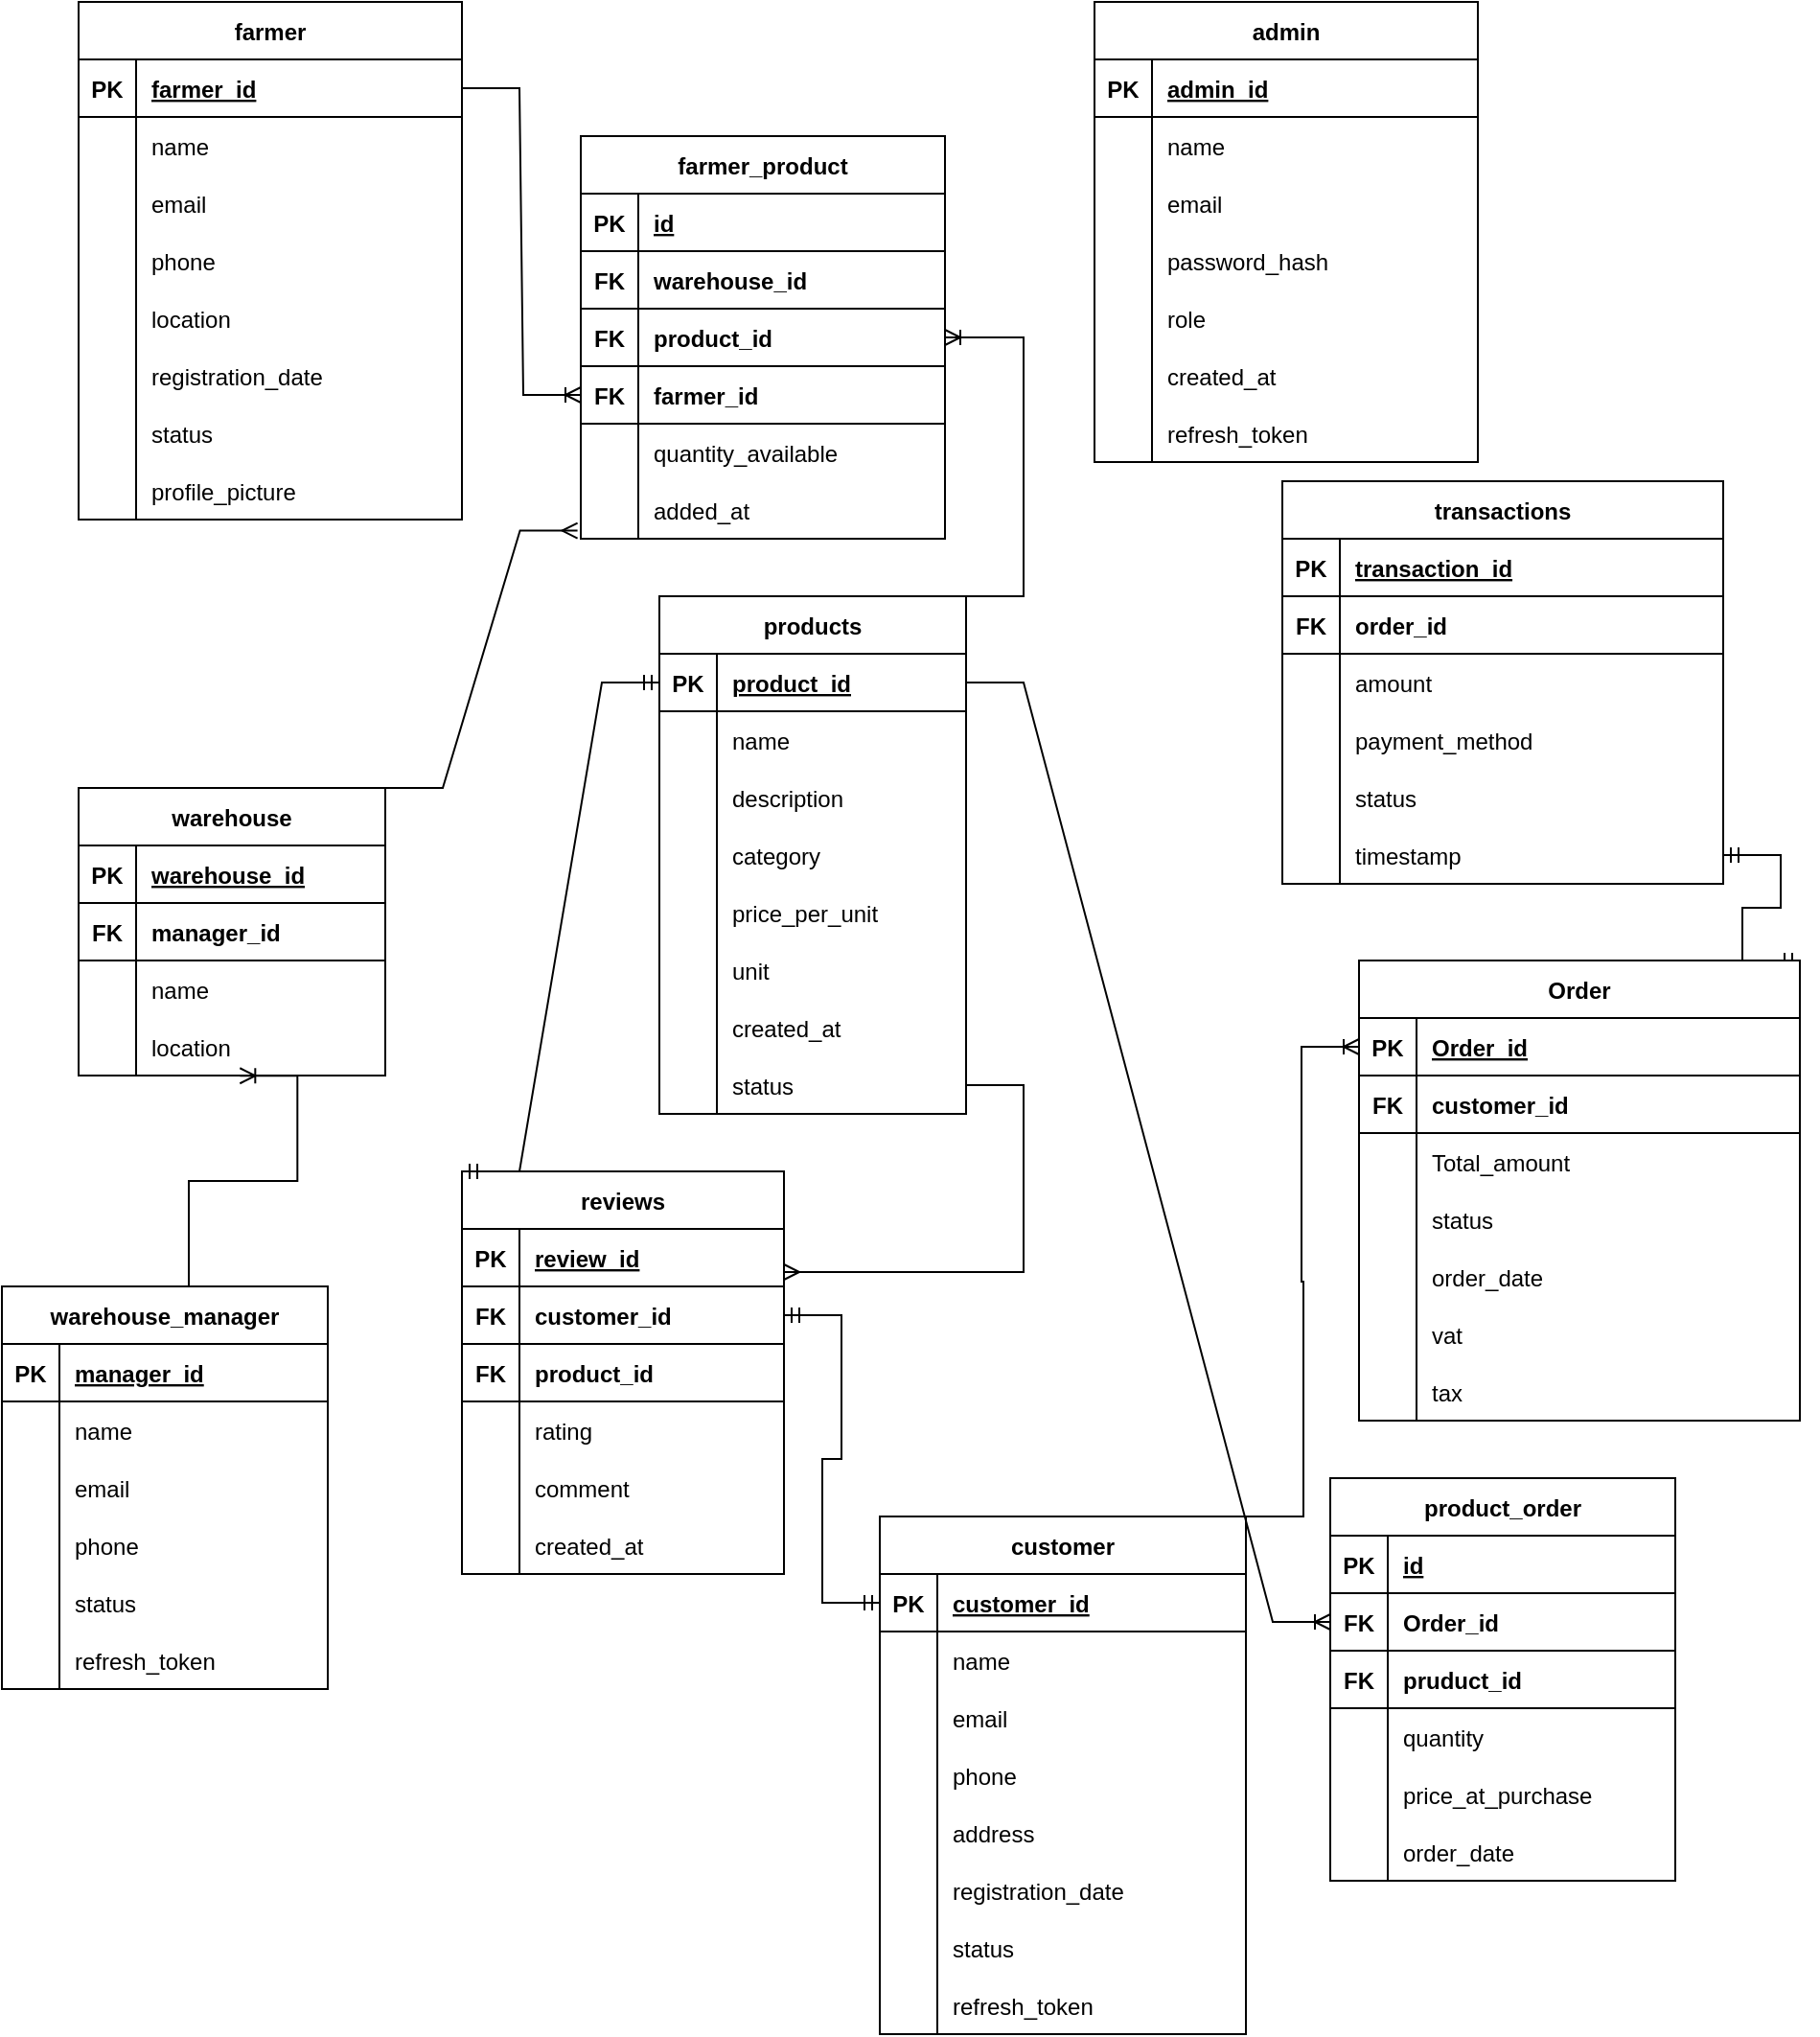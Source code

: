<mxfile version="25.0.2">
  <diagram name="Page-1" id="5WlpCn5ZXzJbvd72NXsI">
    <mxGraphModel dx="2412" dy="803" grid="1" gridSize="10" guides="1" tooltips="1" connect="1" arrows="1" fold="1" page="1" pageScale="1" pageWidth="850" pageHeight="1100" math="0" shadow="0">
      <root>
        <mxCell id="0" />
        <mxCell id="1" parent="0" />
        <mxCell id="BlwNmQ_iIWRQuIa6QwLA-50" value="warehouse_manager" style="shape=table;startSize=30;container=1;collapsible=1;childLayout=tableLayout;fixedRows=1;rowLines=0;fontStyle=1;align=center;resizeLast=1;" parent="1" vertex="1">
          <mxGeometry x="-1698" y="670" width="170" height="210" as="geometry" />
        </mxCell>
        <mxCell id="BlwNmQ_iIWRQuIa6QwLA-51" value="" style="shape=tableRow;horizontal=0;startSize=0;swimlaneHead=0;swimlaneBody=0;fillColor=none;collapsible=0;dropTarget=0;points=[[0,0.5],[1,0.5]];portConstraint=eastwest;strokeColor=inherit;top=0;left=0;right=0;bottom=1;" parent="BlwNmQ_iIWRQuIa6QwLA-50" vertex="1">
          <mxGeometry y="30" width="170" height="30" as="geometry" />
        </mxCell>
        <mxCell id="BlwNmQ_iIWRQuIa6QwLA-52" value="PK" style="shape=partialRectangle;overflow=hidden;connectable=0;fillColor=none;strokeColor=inherit;top=0;left=0;bottom=0;right=0;fontStyle=1;" parent="BlwNmQ_iIWRQuIa6QwLA-51" vertex="1">
          <mxGeometry width="30" height="30" as="geometry">
            <mxRectangle width="30" height="30" as="alternateBounds" />
          </mxGeometry>
        </mxCell>
        <mxCell id="BlwNmQ_iIWRQuIa6QwLA-53" value="manager_id" style="shape=partialRectangle;overflow=hidden;connectable=0;fillColor=none;align=left;strokeColor=inherit;top=0;left=0;bottom=0;right=0;spacingLeft=6;fontStyle=5;" parent="BlwNmQ_iIWRQuIa6QwLA-51" vertex="1">
          <mxGeometry x="30" width="140" height="30" as="geometry">
            <mxRectangle width="140" height="30" as="alternateBounds" />
          </mxGeometry>
        </mxCell>
        <mxCell id="BlwNmQ_iIWRQuIa6QwLA-54" value="" style="shape=tableRow;horizontal=0;startSize=0;swimlaneHead=0;swimlaneBody=0;fillColor=none;collapsible=0;dropTarget=0;points=[[0,0.5],[1,0.5]];portConstraint=eastwest;strokeColor=inherit;top=0;left=0;right=0;bottom=0;" parent="BlwNmQ_iIWRQuIa6QwLA-50" vertex="1">
          <mxGeometry y="60" width="170" height="30" as="geometry" />
        </mxCell>
        <mxCell id="BlwNmQ_iIWRQuIa6QwLA-55" value="" style="shape=partialRectangle;overflow=hidden;connectable=0;fillColor=none;strokeColor=inherit;top=0;left=0;bottom=0;right=0;" parent="BlwNmQ_iIWRQuIa6QwLA-54" vertex="1">
          <mxGeometry width="30" height="30" as="geometry">
            <mxRectangle width="30" height="30" as="alternateBounds" />
          </mxGeometry>
        </mxCell>
        <mxCell id="BlwNmQ_iIWRQuIa6QwLA-56" value="name" style="shape=partialRectangle;overflow=hidden;connectable=0;fillColor=none;align=left;strokeColor=inherit;top=0;left=0;bottom=0;right=0;spacingLeft=6;" parent="BlwNmQ_iIWRQuIa6QwLA-54" vertex="1">
          <mxGeometry x="30" width="140" height="30" as="geometry">
            <mxRectangle width="140" height="30" as="alternateBounds" />
          </mxGeometry>
        </mxCell>
        <mxCell id="BlwNmQ_iIWRQuIa6QwLA-57" value="" style="shape=tableRow;horizontal=0;startSize=0;swimlaneHead=0;swimlaneBody=0;fillColor=none;collapsible=0;dropTarget=0;points=[[0,0.5],[1,0.5]];portConstraint=eastwest;strokeColor=inherit;top=0;left=0;right=0;bottom=0;" parent="BlwNmQ_iIWRQuIa6QwLA-50" vertex="1">
          <mxGeometry y="90" width="170" height="30" as="geometry" />
        </mxCell>
        <mxCell id="BlwNmQ_iIWRQuIa6QwLA-58" value="" style="shape=partialRectangle;overflow=hidden;connectable=0;fillColor=none;strokeColor=inherit;top=0;left=0;bottom=0;right=0;" parent="BlwNmQ_iIWRQuIa6QwLA-57" vertex="1">
          <mxGeometry width="30" height="30" as="geometry">
            <mxRectangle width="30" height="30" as="alternateBounds" />
          </mxGeometry>
        </mxCell>
        <mxCell id="BlwNmQ_iIWRQuIa6QwLA-59" value="email" style="shape=partialRectangle;overflow=hidden;connectable=0;fillColor=none;align=left;strokeColor=inherit;top=0;left=0;bottom=0;right=0;spacingLeft=6;" parent="BlwNmQ_iIWRQuIa6QwLA-57" vertex="1">
          <mxGeometry x="30" width="140" height="30" as="geometry">
            <mxRectangle width="140" height="30" as="alternateBounds" />
          </mxGeometry>
        </mxCell>
        <mxCell id="BlwNmQ_iIWRQuIa6QwLA-60" value="" style="shape=tableRow;horizontal=0;startSize=0;swimlaneHead=0;swimlaneBody=0;fillColor=none;collapsible=0;dropTarget=0;points=[[0,0.5],[1,0.5]];portConstraint=eastwest;strokeColor=inherit;top=0;left=0;right=0;bottom=0;" parent="BlwNmQ_iIWRQuIa6QwLA-50" vertex="1">
          <mxGeometry y="120" width="170" height="30" as="geometry" />
        </mxCell>
        <mxCell id="BlwNmQ_iIWRQuIa6QwLA-61" value="" style="shape=partialRectangle;overflow=hidden;connectable=0;fillColor=none;strokeColor=inherit;top=0;left=0;bottom=0;right=0;" parent="BlwNmQ_iIWRQuIa6QwLA-60" vertex="1">
          <mxGeometry width="30" height="30" as="geometry">
            <mxRectangle width="30" height="30" as="alternateBounds" />
          </mxGeometry>
        </mxCell>
        <mxCell id="BlwNmQ_iIWRQuIa6QwLA-62" value="phone" style="shape=partialRectangle;overflow=hidden;connectable=0;fillColor=none;align=left;strokeColor=inherit;top=0;left=0;bottom=0;right=0;spacingLeft=6;" parent="BlwNmQ_iIWRQuIa6QwLA-60" vertex="1">
          <mxGeometry x="30" width="140" height="30" as="geometry">
            <mxRectangle width="140" height="30" as="alternateBounds" />
          </mxGeometry>
        </mxCell>
        <mxCell id="BlwNmQ_iIWRQuIa6QwLA-63" value="" style="shape=tableRow;horizontal=0;startSize=0;swimlaneHead=0;swimlaneBody=0;fillColor=none;collapsible=0;dropTarget=0;points=[[0,0.5],[1,0.5]];portConstraint=eastwest;strokeColor=inherit;top=0;left=0;right=0;bottom=0;" parent="BlwNmQ_iIWRQuIa6QwLA-50" vertex="1">
          <mxGeometry y="150" width="170" height="30" as="geometry" />
        </mxCell>
        <mxCell id="BlwNmQ_iIWRQuIa6QwLA-64" value="" style="shape=partialRectangle;overflow=hidden;connectable=0;fillColor=none;strokeColor=inherit;top=0;left=0;bottom=0;right=0;" parent="BlwNmQ_iIWRQuIa6QwLA-63" vertex="1">
          <mxGeometry width="30" height="30" as="geometry">
            <mxRectangle width="30" height="30" as="alternateBounds" />
          </mxGeometry>
        </mxCell>
        <mxCell id="BlwNmQ_iIWRQuIa6QwLA-65" value="status" style="shape=partialRectangle;overflow=hidden;connectable=0;fillColor=none;align=left;strokeColor=inherit;top=0;left=0;bottom=0;right=0;spacingLeft=6;" parent="BlwNmQ_iIWRQuIa6QwLA-63" vertex="1">
          <mxGeometry x="30" width="140" height="30" as="geometry">
            <mxRectangle width="140" height="30" as="alternateBounds" />
          </mxGeometry>
        </mxCell>
        <mxCell id="BlwNmQ_iIWRQuIa6QwLA-66" value="" style="shape=tableRow;horizontal=0;startSize=0;swimlaneHead=0;swimlaneBody=0;fillColor=none;collapsible=0;dropTarget=0;points=[[0,0.5],[1,0.5]];portConstraint=eastwest;strokeColor=inherit;top=0;left=0;right=0;bottom=0;" parent="BlwNmQ_iIWRQuIa6QwLA-50" vertex="1">
          <mxGeometry y="180" width="170" height="30" as="geometry" />
        </mxCell>
        <mxCell id="BlwNmQ_iIWRQuIa6QwLA-67" value="" style="shape=partialRectangle;overflow=hidden;connectable=0;fillColor=none;strokeColor=inherit;top=0;left=0;bottom=0;right=0;" parent="BlwNmQ_iIWRQuIa6QwLA-66" vertex="1">
          <mxGeometry width="30" height="30" as="geometry">
            <mxRectangle width="30" height="30" as="alternateBounds" />
          </mxGeometry>
        </mxCell>
        <mxCell id="BlwNmQ_iIWRQuIa6QwLA-68" value="refresh_token" style="shape=partialRectangle;overflow=hidden;connectable=0;fillColor=none;align=left;strokeColor=inherit;top=0;left=0;bottom=0;right=0;spacingLeft=6;" parent="BlwNmQ_iIWRQuIa6QwLA-66" vertex="1">
          <mxGeometry x="30" width="140" height="30" as="geometry">
            <mxRectangle width="140" height="30" as="alternateBounds" />
          </mxGeometry>
        </mxCell>
        <mxCell id="BlwNmQ_iIWRQuIa6QwLA-69" value="warehouse" style="shape=table;startSize=30;container=1;collapsible=1;childLayout=tableLayout;fixedRows=1;rowLines=0;fontStyle=1;align=center;resizeLast=1;" parent="1" vertex="1">
          <mxGeometry x="-1658" y="410" width="160" height="150" as="geometry" />
        </mxCell>
        <mxCell id="BlwNmQ_iIWRQuIa6QwLA-73" value="" style="shape=tableRow;horizontal=0;startSize=0;swimlaneHead=0;swimlaneBody=0;fillColor=none;collapsible=0;dropTarget=0;points=[[0,0.5],[1,0.5]];portConstraint=eastwest;strokeColor=inherit;top=0;left=0;right=0;bottom=1;" parent="BlwNmQ_iIWRQuIa6QwLA-69" vertex="1">
          <mxGeometry y="30" width="160" height="30" as="geometry" />
        </mxCell>
        <mxCell id="BlwNmQ_iIWRQuIa6QwLA-74" value="PK" style="shape=partialRectangle;overflow=hidden;connectable=0;fillColor=none;strokeColor=inherit;top=0;left=0;bottom=0;right=0;fontStyle=1;" parent="BlwNmQ_iIWRQuIa6QwLA-73" vertex="1">
          <mxGeometry width="30" height="30" as="geometry">
            <mxRectangle width="30" height="30" as="alternateBounds" />
          </mxGeometry>
        </mxCell>
        <mxCell id="BlwNmQ_iIWRQuIa6QwLA-75" value="warehouse_id" style="shape=partialRectangle;overflow=hidden;connectable=0;fillColor=none;align=left;strokeColor=inherit;top=0;left=0;bottom=0;right=0;spacingLeft=6;fontStyle=5;" parent="BlwNmQ_iIWRQuIa6QwLA-73" vertex="1">
          <mxGeometry x="30" width="130" height="30" as="geometry">
            <mxRectangle width="130" height="30" as="alternateBounds" />
          </mxGeometry>
        </mxCell>
        <mxCell id="BlwNmQ_iIWRQuIa6QwLA-70" value="" style="shape=tableRow;horizontal=0;startSize=0;swimlaneHead=0;swimlaneBody=0;fillColor=none;collapsible=0;dropTarget=0;points=[[0,0.5],[1,0.5]];portConstraint=eastwest;strokeColor=inherit;top=0;left=0;right=0;bottom=1;" parent="BlwNmQ_iIWRQuIa6QwLA-69" vertex="1">
          <mxGeometry y="60" width="160" height="30" as="geometry" />
        </mxCell>
        <mxCell id="BlwNmQ_iIWRQuIa6QwLA-71" value="FK" style="shape=partialRectangle;overflow=hidden;connectable=0;fillColor=none;strokeColor=inherit;top=0;left=0;bottom=0;right=0;fontStyle=1;" parent="BlwNmQ_iIWRQuIa6QwLA-70" vertex="1">
          <mxGeometry width="30" height="30" as="geometry">
            <mxRectangle width="30" height="30" as="alternateBounds" />
          </mxGeometry>
        </mxCell>
        <mxCell id="BlwNmQ_iIWRQuIa6QwLA-72" value="manager_id" style="shape=partialRectangle;overflow=hidden;connectable=0;fillColor=none;align=left;strokeColor=inherit;top=0;left=0;bottom=0;right=0;spacingLeft=6;fontStyle=1;" parent="BlwNmQ_iIWRQuIa6QwLA-70" vertex="1">
          <mxGeometry x="30" width="130" height="30" as="geometry">
            <mxRectangle width="130" height="30" as="alternateBounds" />
          </mxGeometry>
        </mxCell>
        <mxCell id="BlwNmQ_iIWRQuIa6QwLA-76" value="" style="shape=tableRow;horizontal=0;startSize=0;swimlaneHead=0;swimlaneBody=0;fillColor=none;collapsible=0;dropTarget=0;points=[[0,0.5],[1,0.5]];portConstraint=eastwest;strokeColor=inherit;top=0;left=0;right=0;bottom=0;" parent="BlwNmQ_iIWRQuIa6QwLA-69" vertex="1">
          <mxGeometry y="90" width="160" height="30" as="geometry" />
        </mxCell>
        <mxCell id="BlwNmQ_iIWRQuIa6QwLA-77" value="" style="shape=partialRectangle;overflow=hidden;connectable=0;fillColor=none;strokeColor=inherit;top=0;left=0;bottom=0;right=0;" parent="BlwNmQ_iIWRQuIa6QwLA-76" vertex="1">
          <mxGeometry width="30" height="30" as="geometry">
            <mxRectangle width="30" height="30" as="alternateBounds" />
          </mxGeometry>
        </mxCell>
        <mxCell id="BlwNmQ_iIWRQuIa6QwLA-78" value="name" style="shape=partialRectangle;overflow=hidden;connectable=0;fillColor=none;align=left;strokeColor=inherit;top=0;left=0;bottom=0;right=0;spacingLeft=6;" parent="BlwNmQ_iIWRQuIa6QwLA-76" vertex="1">
          <mxGeometry x="30" width="130" height="30" as="geometry">
            <mxRectangle width="130" height="30" as="alternateBounds" />
          </mxGeometry>
        </mxCell>
        <mxCell id="BlwNmQ_iIWRQuIa6QwLA-79" value="" style="shape=tableRow;horizontal=0;startSize=0;swimlaneHead=0;swimlaneBody=0;fillColor=none;collapsible=0;dropTarget=0;points=[[0,0.5],[1,0.5]];portConstraint=eastwest;strokeColor=inherit;top=0;left=0;right=0;bottom=0;" parent="BlwNmQ_iIWRQuIa6QwLA-69" vertex="1">
          <mxGeometry y="120" width="160" height="30" as="geometry" />
        </mxCell>
        <mxCell id="BlwNmQ_iIWRQuIa6QwLA-80" value="" style="shape=partialRectangle;overflow=hidden;connectable=0;fillColor=none;strokeColor=inherit;top=0;left=0;bottom=0;right=0;" parent="BlwNmQ_iIWRQuIa6QwLA-79" vertex="1">
          <mxGeometry width="30" height="30" as="geometry">
            <mxRectangle width="30" height="30" as="alternateBounds" />
          </mxGeometry>
        </mxCell>
        <mxCell id="BlwNmQ_iIWRQuIa6QwLA-81" value="location" style="shape=partialRectangle;overflow=hidden;connectable=0;fillColor=none;align=left;strokeColor=inherit;top=0;left=0;bottom=0;right=0;spacingLeft=6;" parent="BlwNmQ_iIWRQuIa6QwLA-79" vertex="1">
          <mxGeometry x="30" width="130" height="30" as="geometry">
            <mxRectangle width="130" height="30" as="alternateBounds" />
          </mxGeometry>
        </mxCell>
        <mxCell id="BlwNmQ_iIWRQuIa6QwLA-82" value="farmer" style="shape=table;startSize=30;container=1;collapsible=1;childLayout=tableLayout;fixedRows=1;rowLines=0;fontStyle=1;align=center;resizeLast=1;" parent="1" vertex="1">
          <mxGeometry x="-1658" width="200" height="270" as="geometry" />
        </mxCell>
        <mxCell id="BlwNmQ_iIWRQuIa6QwLA-83" value="" style="shape=tableRow;horizontal=0;startSize=0;swimlaneHead=0;swimlaneBody=0;fillColor=none;collapsible=0;dropTarget=0;points=[[0,0.5],[1,0.5]];portConstraint=eastwest;strokeColor=inherit;top=0;left=0;right=0;bottom=1;" parent="BlwNmQ_iIWRQuIa6QwLA-82" vertex="1">
          <mxGeometry y="30" width="200" height="30" as="geometry" />
        </mxCell>
        <mxCell id="BlwNmQ_iIWRQuIa6QwLA-84" value="PK" style="shape=partialRectangle;overflow=hidden;connectable=0;fillColor=none;strokeColor=inherit;top=0;left=0;bottom=0;right=0;fontStyle=1;" parent="BlwNmQ_iIWRQuIa6QwLA-83" vertex="1">
          <mxGeometry width="30" height="30" as="geometry">
            <mxRectangle width="30" height="30" as="alternateBounds" />
          </mxGeometry>
        </mxCell>
        <mxCell id="BlwNmQ_iIWRQuIa6QwLA-85" value="farmer_id" style="shape=partialRectangle;overflow=hidden;connectable=0;fillColor=none;align=left;strokeColor=inherit;top=0;left=0;bottom=0;right=0;spacingLeft=6;fontStyle=5;" parent="BlwNmQ_iIWRQuIa6QwLA-83" vertex="1">
          <mxGeometry x="30" width="170" height="30" as="geometry">
            <mxRectangle width="170" height="30" as="alternateBounds" />
          </mxGeometry>
        </mxCell>
        <mxCell id="BlwNmQ_iIWRQuIa6QwLA-86" value="" style="shape=tableRow;horizontal=0;startSize=0;swimlaneHead=0;swimlaneBody=0;fillColor=none;collapsible=0;dropTarget=0;points=[[0,0.5],[1,0.5]];portConstraint=eastwest;strokeColor=inherit;top=0;left=0;right=0;bottom=0;" parent="BlwNmQ_iIWRQuIa6QwLA-82" vertex="1">
          <mxGeometry y="60" width="200" height="30" as="geometry" />
        </mxCell>
        <mxCell id="BlwNmQ_iIWRQuIa6QwLA-87" value="" style="shape=partialRectangle;overflow=hidden;connectable=0;fillColor=none;strokeColor=inherit;top=0;left=0;bottom=0;right=0;" parent="BlwNmQ_iIWRQuIa6QwLA-86" vertex="1">
          <mxGeometry width="30" height="30" as="geometry">
            <mxRectangle width="30" height="30" as="alternateBounds" />
          </mxGeometry>
        </mxCell>
        <mxCell id="BlwNmQ_iIWRQuIa6QwLA-88" value="name" style="shape=partialRectangle;overflow=hidden;connectable=0;fillColor=none;align=left;strokeColor=inherit;top=0;left=0;bottom=0;right=0;spacingLeft=6;" parent="BlwNmQ_iIWRQuIa6QwLA-86" vertex="1">
          <mxGeometry x="30" width="170" height="30" as="geometry">
            <mxRectangle width="170" height="30" as="alternateBounds" />
          </mxGeometry>
        </mxCell>
        <mxCell id="BlwNmQ_iIWRQuIa6QwLA-89" value="" style="shape=tableRow;horizontal=0;startSize=0;swimlaneHead=0;swimlaneBody=0;fillColor=none;collapsible=0;dropTarget=0;points=[[0,0.5],[1,0.5]];portConstraint=eastwest;strokeColor=inherit;top=0;left=0;right=0;bottom=0;" parent="BlwNmQ_iIWRQuIa6QwLA-82" vertex="1">
          <mxGeometry y="90" width="200" height="30" as="geometry" />
        </mxCell>
        <mxCell id="BlwNmQ_iIWRQuIa6QwLA-90" value="" style="shape=partialRectangle;overflow=hidden;connectable=0;fillColor=none;strokeColor=inherit;top=0;left=0;bottom=0;right=0;" parent="BlwNmQ_iIWRQuIa6QwLA-89" vertex="1">
          <mxGeometry width="30" height="30" as="geometry">
            <mxRectangle width="30" height="30" as="alternateBounds" />
          </mxGeometry>
        </mxCell>
        <mxCell id="BlwNmQ_iIWRQuIa6QwLA-91" value="email" style="shape=partialRectangle;overflow=hidden;connectable=0;fillColor=none;align=left;strokeColor=inherit;top=0;left=0;bottom=0;right=0;spacingLeft=6;" parent="BlwNmQ_iIWRQuIa6QwLA-89" vertex="1">
          <mxGeometry x="30" width="170" height="30" as="geometry">
            <mxRectangle width="170" height="30" as="alternateBounds" />
          </mxGeometry>
        </mxCell>
        <mxCell id="BlwNmQ_iIWRQuIa6QwLA-92" value="" style="shape=tableRow;horizontal=0;startSize=0;swimlaneHead=0;swimlaneBody=0;fillColor=none;collapsible=0;dropTarget=0;points=[[0,0.5],[1,0.5]];portConstraint=eastwest;strokeColor=inherit;top=0;left=0;right=0;bottom=0;" parent="BlwNmQ_iIWRQuIa6QwLA-82" vertex="1">
          <mxGeometry y="120" width="200" height="30" as="geometry" />
        </mxCell>
        <mxCell id="BlwNmQ_iIWRQuIa6QwLA-93" value="" style="shape=partialRectangle;overflow=hidden;connectable=0;fillColor=none;strokeColor=inherit;top=0;left=0;bottom=0;right=0;" parent="BlwNmQ_iIWRQuIa6QwLA-92" vertex="1">
          <mxGeometry width="30" height="30" as="geometry">
            <mxRectangle width="30" height="30" as="alternateBounds" />
          </mxGeometry>
        </mxCell>
        <mxCell id="BlwNmQ_iIWRQuIa6QwLA-94" value="phone" style="shape=partialRectangle;overflow=hidden;connectable=0;fillColor=none;align=left;strokeColor=inherit;top=0;left=0;bottom=0;right=0;spacingLeft=6;" parent="BlwNmQ_iIWRQuIa6QwLA-92" vertex="1">
          <mxGeometry x="30" width="170" height="30" as="geometry">
            <mxRectangle width="170" height="30" as="alternateBounds" />
          </mxGeometry>
        </mxCell>
        <mxCell id="BlwNmQ_iIWRQuIa6QwLA-95" value="" style="shape=tableRow;horizontal=0;startSize=0;swimlaneHead=0;swimlaneBody=0;fillColor=none;collapsible=0;dropTarget=0;points=[[0,0.5],[1,0.5]];portConstraint=eastwest;strokeColor=inherit;top=0;left=0;right=0;bottom=0;" parent="BlwNmQ_iIWRQuIa6QwLA-82" vertex="1">
          <mxGeometry y="150" width="200" height="30" as="geometry" />
        </mxCell>
        <mxCell id="BlwNmQ_iIWRQuIa6QwLA-96" value="" style="shape=partialRectangle;overflow=hidden;connectable=0;fillColor=none;strokeColor=inherit;top=0;left=0;bottom=0;right=0;" parent="BlwNmQ_iIWRQuIa6QwLA-95" vertex="1">
          <mxGeometry width="30" height="30" as="geometry">
            <mxRectangle width="30" height="30" as="alternateBounds" />
          </mxGeometry>
        </mxCell>
        <mxCell id="BlwNmQ_iIWRQuIa6QwLA-97" value="location" style="shape=partialRectangle;overflow=hidden;connectable=0;fillColor=none;align=left;strokeColor=inherit;top=0;left=0;bottom=0;right=0;spacingLeft=6;" parent="BlwNmQ_iIWRQuIa6QwLA-95" vertex="1">
          <mxGeometry x="30" width="170" height="30" as="geometry">
            <mxRectangle width="170" height="30" as="alternateBounds" />
          </mxGeometry>
        </mxCell>
        <mxCell id="BlwNmQ_iIWRQuIa6QwLA-98" value="" style="shape=tableRow;horizontal=0;startSize=0;swimlaneHead=0;swimlaneBody=0;fillColor=none;collapsible=0;dropTarget=0;points=[[0,0.5],[1,0.5]];portConstraint=eastwest;strokeColor=inherit;top=0;left=0;right=0;bottom=0;" parent="BlwNmQ_iIWRQuIa6QwLA-82" vertex="1">
          <mxGeometry y="180" width="200" height="30" as="geometry" />
        </mxCell>
        <mxCell id="BlwNmQ_iIWRQuIa6QwLA-99" value="" style="shape=partialRectangle;overflow=hidden;connectable=0;fillColor=none;strokeColor=inherit;top=0;left=0;bottom=0;right=0;" parent="BlwNmQ_iIWRQuIa6QwLA-98" vertex="1">
          <mxGeometry width="30" height="30" as="geometry">
            <mxRectangle width="30" height="30" as="alternateBounds" />
          </mxGeometry>
        </mxCell>
        <mxCell id="BlwNmQ_iIWRQuIa6QwLA-100" value="registration_date" style="shape=partialRectangle;overflow=hidden;connectable=0;fillColor=none;align=left;strokeColor=inherit;top=0;left=0;bottom=0;right=0;spacingLeft=6;" parent="BlwNmQ_iIWRQuIa6QwLA-98" vertex="1">
          <mxGeometry x="30" width="170" height="30" as="geometry">
            <mxRectangle width="170" height="30" as="alternateBounds" />
          </mxGeometry>
        </mxCell>
        <mxCell id="BlwNmQ_iIWRQuIa6QwLA-101" value="" style="shape=tableRow;horizontal=0;startSize=0;swimlaneHead=0;swimlaneBody=0;fillColor=none;collapsible=0;dropTarget=0;points=[[0,0.5],[1,0.5]];portConstraint=eastwest;strokeColor=inherit;top=0;left=0;right=0;bottom=0;" parent="BlwNmQ_iIWRQuIa6QwLA-82" vertex="1">
          <mxGeometry y="210" width="200" height="30" as="geometry" />
        </mxCell>
        <mxCell id="BlwNmQ_iIWRQuIa6QwLA-102" value="" style="shape=partialRectangle;overflow=hidden;connectable=0;fillColor=none;strokeColor=inherit;top=0;left=0;bottom=0;right=0;" parent="BlwNmQ_iIWRQuIa6QwLA-101" vertex="1">
          <mxGeometry width="30" height="30" as="geometry">
            <mxRectangle width="30" height="30" as="alternateBounds" />
          </mxGeometry>
        </mxCell>
        <mxCell id="BlwNmQ_iIWRQuIa6QwLA-103" value="status" style="shape=partialRectangle;overflow=hidden;connectable=0;fillColor=none;align=left;strokeColor=inherit;top=0;left=0;bottom=0;right=0;spacingLeft=6;" parent="BlwNmQ_iIWRQuIa6QwLA-101" vertex="1">
          <mxGeometry x="30" width="170" height="30" as="geometry">
            <mxRectangle width="170" height="30" as="alternateBounds" />
          </mxGeometry>
        </mxCell>
        <mxCell id="BlwNmQ_iIWRQuIa6QwLA-104" value="" style="shape=tableRow;horizontal=0;startSize=0;swimlaneHead=0;swimlaneBody=0;fillColor=none;collapsible=0;dropTarget=0;points=[[0,0.5],[1,0.5]];portConstraint=eastwest;strokeColor=inherit;top=0;left=0;right=0;bottom=0;" parent="BlwNmQ_iIWRQuIa6QwLA-82" vertex="1">
          <mxGeometry y="240" width="200" height="30" as="geometry" />
        </mxCell>
        <mxCell id="BlwNmQ_iIWRQuIa6QwLA-105" value="" style="shape=partialRectangle;overflow=hidden;connectable=0;fillColor=none;strokeColor=inherit;top=0;left=0;bottom=0;right=0;" parent="BlwNmQ_iIWRQuIa6QwLA-104" vertex="1">
          <mxGeometry width="30" height="30" as="geometry">
            <mxRectangle width="30" height="30" as="alternateBounds" />
          </mxGeometry>
        </mxCell>
        <mxCell id="BlwNmQ_iIWRQuIa6QwLA-106" value="profile_picture" style="shape=partialRectangle;overflow=hidden;connectable=0;fillColor=none;align=left;strokeColor=inherit;top=0;left=0;bottom=0;right=0;spacingLeft=6;" parent="BlwNmQ_iIWRQuIa6QwLA-104" vertex="1">
          <mxGeometry x="30" width="170" height="30" as="geometry">
            <mxRectangle width="170" height="30" as="alternateBounds" />
          </mxGeometry>
        </mxCell>
        <mxCell id="BlwNmQ_iIWRQuIa6QwLA-107" value="products" style="shape=table;startSize=30;container=1;collapsible=1;childLayout=tableLayout;fixedRows=1;rowLines=0;fontStyle=1;align=center;resizeLast=1;" parent="1" vertex="1">
          <mxGeometry x="-1355" y="310" width="160" height="270" as="geometry" />
        </mxCell>
        <mxCell id="BlwNmQ_iIWRQuIa6QwLA-108" value="" style="shape=tableRow;horizontal=0;startSize=0;swimlaneHead=0;swimlaneBody=0;fillColor=none;collapsible=0;dropTarget=0;points=[[0,0.5],[1,0.5]];portConstraint=eastwest;strokeColor=inherit;top=0;left=0;right=0;bottom=1;" parent="BlwNmQ_iIWRQuIa6QwLA-107" vertex="1">
          <mxGeometry y="30" width="160" height="30" as="geometry" />
        </mxCell>
        <mxCell id="BlwNmQ_iIWRQuIa6QwLA-109" value="PK" style="shape=partialRectangle;overflow=hidden;connectable=0;fillColor=none;strokeColor=inherit;top=0;left=0;bottom=0;right=0;fontStyle=1;" parent="BlwNmQ_iIWRQuIa6QwLA-108" vertex="1">
          <mxGeometry width="30" height="30" as="geometry">
            <mxRectangle width="30" height="30" as="alternateBounds" />
          </mxGeometry>
        </mxCell>
        <mxCell id="BlwNmQ_iIWRQuIa6QwLA-110" value="product_id" style="shape=partialRectangle;overflow=hidden;connectable=0;fillColor=none;align=left;strokeColor=inherit;top=0;left=0;bottom=0;right=0;spacingLeft=6;fontStyle=5;" parent="BlwNmQ_iIWRQuIa6QwLA-108" vertex="1">
          <mxGeometry x="30" width="130" height="30" as="geometry">
            <mxRectangle width="130" height="30" as="alternateBounds" />
          </mxGeometry>
        </mxCell>
        <mxCell id="BlwNmQ_iIWRQuIa6QwLA-111" value="" style="shape=tableRow;horizontal=0;startSize=0;swimlaneHead=0;swimlaneBody=0;fillColor=none;collapsible=0;dropTarget=0;points=[[0,0.5],[1,0.5]];portConstraint=eastwest;strokeColor=inherit;top=0;left=0;right=0;bottom=0;" parent="BlwNmQ_iIWRQuIa6QwLA-107" vertex="1">
          <mxGeometry y="60" width="160" height="30" as="geometry" />
        </mxCell>
        <mxCell id="BlwNmQ_iIWRQuIa6QwLA-112" value="" style="shape=partialRectangle;overflow=hidden;connectable=0;fillColor=none;strokeColor=inherit;top=0;left=0;bottom=0;right=0;" parent="BlwNmQ_iIWRQuIa6QwLA-111" vertex="1">
          <mxGeometry width="30" height="30" as="geometry">
            <mxRectangle width="30" height="30" as="alternateBounds" />
          </mxGeometry>
        </mxCell>
        <mxCell id="BlwNmQ_iIWRQuIa6QwLA-113" value="name" style="shape=partialRectangle;overflow=hidden;connectable=0;fillColor=none;align=left;strokeColor=inherit;top=0;left=0;bottom=0;right=0;spacingLeft=6;" parent="BlwNmQ_iIWRQuIa6QwLA-111" vertex="1">
          <mxGeometry x="30" width="130" height="30" as="geometry">
            <mxRectangle width="130" height="30" as="alternateBounds" />
          </mxGeometry>
        </mxCell>
        <mxCell id="BlwNmQ_iIWRQuIa6QwLA-114" value="" style="shape=tableRow;horizontal=0;startSize=0;swimlaneHead=0;swimlaneBody=0;fillColor=none;collapsible=0;dropTarget=0;points=[[0,0.5],[1,0.5]];portConstraint=eastwest;strokeColor=inherit;top=0;left=0;right=0;bottom=0;" parent="BlwNmQ_iIWRQuIa6QwLA-107" vertex="1">
          <mxGeometry y="90" width="160" height="30" as="geometry" />
        </mxCell>
        <mxCell id="BlwNmQ_iIWRQuIa6QwLA-115" value="" style="shape=partialRectangle;overflow=hidden;connectable=0;fillColor=none;strokeColor=inherit;top=0;left=0;bottom=0;right=0;" parent="BlwNmQ_iIWRQuIa6QwLA-114" vertex="1">
          <mxGeometry width="30" height="30" as="geometry">
            <mxRectangle width="30" height="30" as="alternateBounds" />
          </mxGeometry>
        </mxCell>
        <mxCell id="BlwNmQ_iIWRQuIa6QwLA-116" value="description" style="shape=partialRectangle;overflow=hidden;connectable=0;fillColor=none;align=left;strokeColor=inherit;top=0;left=0;bottom=0;right=0;spacingLeft=6;" parent="BlwNmQ_iIWRQuIa6QwLA-114" vertex="1">
          <mxGeometry x="30" width="130" height="30" as="geometry">
            <mxRectangle width="130" height="30" as="alternateBounds" />
          </mxGeometry>
        </mxCell>
        <mxCell id="BlwNmQ_iIWRQuIa6QwLA-117" value="" style="shape=tableRow;horizontal=0;startSize=0;swimlaneHead=0;swimlaneBody=0;fillColor=none;collapsible=0;dropTarget=0;points=[[0,0.5],[1,0.5]];portConstraint=eastwest;strokeColor=inherit;top=0;left=0;right=0;bottom=0;" parent="BlwNmQ_iIWRQuIa6QwLA-107" vertex="1">
          <mxGeometry y="120" width="160" height="30" as="geometry" />
        </mxCell>
        <mxCell id="BlwNmQ_iIWRQuIa6QwLA-118" value="" style="shape=partialRectangle;overflow=hidden;connectable=0;fillColor=none;strokeColor=inherit;top=0;left=0;bottom=0;right=0;" parent="BlwNmQ_iIWRQuIa6QwLA-117" vertex="1">
          <mxGeometry width="30" height="30" as="geometry">
            <mxRectangle width="30" height="30" as="alternateBounds" />
          </mxGeometry>
        </mxCell>
        <mxCell id="BlwNmQ_iIWRQuIa6QwLA-119" value="category" style="shape=partialRectangle;overflow=hidden;connectable=0;fillColor=none;align=left;strokeColor=inherit;top=0;left=0;bottom=0;right=0;spacingLeft=6;" parent="BlwNmQ_iIWRQuIa6QwLA-117" vertex="1">
          <mxGeometry x="30" width="130" height="30" as="geometry">
            <mxRectangle width="130" height="30" as="alternateBounds" />
          </mxGeometry>
        </mxCell>
        <mxCell id="BlwNmQ_iIWRQuIa6QwLA-120" value="" style="shape=tableRow;horizontal=0;startSize=0;swimlaneHead=0;swimlaneBody=0;fillColor=none;collapsible=0;dropTarget=0;points=[[0,0.5],[1,0.5]];portConstraint=eastwest;strokeColor=inherit;top=0;left=0;right=0;bottom=0;" parent="BlwNmQ_iIWRQuIa6QwLA-107" vertex="1">
          <mxGeometry y="150" width="160" height="30" as="geometry" />
        </mxCell>
        <mxCell id="BlwNmQ_iIWRQuIa6QwLA-121" value="" style="shape=partialRectangle;overflow=hidden;connectable=0;fillColor=none;strokeColor=inherit;top=0;left=0;bottom=0;right=0;" parent="BlwNmQ_iIWRQuIa6QwLA-120" vertex="1">
          <mxGeometry width="30" height="30" as="geometry">
            <mxRectangle width="30" height="30" as="alternateBounds" />
          </mxGeometry>
        </mxCell>
        <mxCell id="BlwNmQ_iIWRQuIa6QwLA-122" value="price_per_unit" style="shape=partialRectangle;overflow=hidden;connectable=0;fillColor=none;align=left;strokeColor=inherit;top=0;left=0;bottom=0;right=0;spacingLeft=6;" parent="BlwNmQ_iIWRQuIa6QwLA-120" vertex="1">
          <mxGeometry x="30" width="130" height="30" as="geometry">
            <mxRectangle width="130" height="30" as="alternateBounds" />
          </mxGeometry>
        </mxCell>
        <mxCell id="BlwNmQ_iIWRQuIa6QwLA-123" value="" style="shape=tableRow;horizontal=0;startSize=0;swimlaneHead=0;swimlaneBody=0;fillColor=none;collapsible=0;dropTarget=0;points=[[0,0.5],[1,0.5]];portConstraint=eastwest;strokeColor=inherit;top=0;left=0;right=0;bottom=0;" parent="BlwNmQ_iIWRQuIa6QwLA-107" vertex="1">
          <mxGeometry y="180" width="160" height="30" as="geometry" />
        </mxCell>
        <mxCell id="BlwNmQ_iIWRQuIa6QwLA-124" value="" style="shape=partialRectangle;overflow=hidden;connectable=0;fillColor=none;strokeColor=inherit;top=0;left=0;bottom=0;right=0;" parent="BlwNmQ_iIWRQuIa6QwLA-123" vertex="1">
          <mxGeometry width="30" height="30" as="geometry">
            <mxRectangle width="30" height="30" as="alternateBounds" />
          </mxGeometry>
        </mxCell>
        <mxCell id="BlwNmQ_iIWRQuIa6QwLA-125" value="unit" style="shape=partialRectangle;overflow=hidden;connectable=0;fillColor=none;align=left;strokeColor=inherit;top=0;left=0;bottom=0;right=0;spacingLeft=6;" parent="BlwNmQ_iIWRQuIa6QwLA-123" vertex="1">
          <mxGeometry x="30" width="130" height="30" as="geometry">
            <mxRectangle width="130" height="30" as="alternateBounds" />
          </mxGeometry>
        </mxCell>
        <mxCell id="BlwNmQ_iIWRQuIa6QwLA-126" value="" style="shape=tableRow;horizontal=0;startSize=0;swimlaneHead=0;swimlaneBody=0;fillColor=none;collapsible=0;dropTarget=0;points=[[0,0.5],[1,0.5]];portConstraint=eastwest;strokeColor=inherit;top=0;left=0;right=0;bottom=0;" parent="BlwNmQ_iIWRQuIa6QwLA-107" vertex="1">
          <mxGeometry y="210" width="160" height="30" as="geometry" />
        </mxCell>
        <mxCell id="BlwNmQ_iIWRQuIa6QwLA-127" value="" style="shape=partialRectangle;overflow=hidden;connectable=0;fillColor=none;strokeColor=inherit;top=0;left=0;bottom=0;right=0;" parent="BlwNmQ_iIWRQuIa6QwLA-126" vertex="1">
          <mxGeometry width="30" height="30" as="geometry">
            <mxRectangle width="30" height="30" as="alternateBounds" />
          </mxGeometry>
        </mxCell>
        <mxCell id="BlwNmQ_iIWRQuIa6QwLA-128" value="created_at " style="shape=partialRectangle;overflow=hidden;connectable=0;fillColor=none;align=left;strokeColor=inherit;top=0;left=0;bottom=0;right=0;spacingLeft=6;" parent="BlwNmQ_iIWRQuIa6QwLA-126" vertex="1">
          <mxGeometry x="30" width="130" height="30" as="geometry">
            <mxRectangle width="130" height="30" as="alternateBounds" />
          </mxGeometry>
        </mxCell>
        <mxCell id="BlwNmQ_iIWRQuIa6QwLA-129" value="" style="shape=tableRow;horizontal=0;startSize=0;swimlaneHead=0;swimlaneBody=0;fillColor=none;collapsible=0;dropTarget=0;points=[[0,0.5],[1,0.5]];portConstraint=eastwest;strokeColor=inherit;top=0;left=0;right=0;bottom=0;" parent="BlwNmQ_iIWRQuIa6QwLA-107" vertex="1">
          <mxGeometry y="240" width="160" height="30" as="geometry" />
        </mxCell>
        <mxCell id="BlwNmQ_iIWRQuIa6QwLA-130" value="" style="shape=partialRectangle;overflow=hidden;connectable=0;fillColor=none;strokeColor=inherit;top=0;left=0;bottom=0;right=0;" parent="BlwNmQ_iIWRQuIa6QwLA-129" vertex="1">
          <mxGeometry width="30" height="30" as="geometry">
            <mxRectangle width="30" height="30" as="alternateBounds" />
          </mxGeometry>
        </mxCell>
        <mxCell id="BlwNmQ_iIWRQuIa6QwLA-131" value="status" style="shape=partialRectangle;overflow=hidden;connectable=0;fillColor=none;align=left;strokeColor=inherit;top=0;left=0;bottom=0;right=0;spacingLeft=6;" parent="BlwNmQ_iIWRQuIa6QwLA-129" vertex="1">
          <mxGeometry x="30" width="130" height="30" as="geometry">
            <mxRectangle width="130" height="30" as="alternateBounds" />
          </mxGeometry>
        </mxCell>
        <mxCell id="BlwNmQ_iIWRQuIa6QwLA-132" value="farmer_product" style="shape=table;startSize=30;container=1;collapsible=1;childLayout=tableLayout;fixedRows=1;rowLines=0;fontStyle=1;align=center;resizeLast=1;" parent="1" vertex="1">
          <mxGeometry x="-1396" y="70" width="190" height="210" as="geometry" />
        </mxCell>
        <mxCell id="BlwNmQ_iIWRQuIa6QwLA-142" value="" style="shape=tableRow;horizontal=0;startSize=0;swimlaneHead=0;swimlaneBody=0;fillColor=none;collapsible=0;dropTarget=0;points=[[0,0.5],[1,0.5]];portConstraint=eastwest;strokeColor=inherit;top=0;left=0;right=0;bottom=1;" parent="BlwNmQ_iIWRQuIa6QwLA-132" vertex="1">
          <mxGeometry y="30" width="190" height="30" as="geometry" />
        </mxCell>
        <mxCell id="BlwNmQ_iIWRQuIa6QwLA-143" value="PK" style="shape=partialRectangle;overflow=hidden;connectable=0;fillColor=none;strokeColor=inherit;top=0;left=0;bottom=0;right=0;fontStyle=1;" parent="BlwNmQ_iIWRQuIa6QwLA-142" vertex="1">
          <mxGeometry width="30" height="30" as="geometry">
            <mxRectangle width="30" height="30" as="alternateBounds" />
          </mxGeometry>
        </mxCell>
        <mxCell id="BlwNmQ_iIWRQuIa6QwLA-144" value="id" style="shape=partialRectangle;overflow=hidden;connectable=0;fillColor=none;align=left;strokeColor=inherit;top=0;left=0;bottom=0;right=0;spacingLeft=6;fontStyle=5;" parent="BlwNmQ_iIWRQuIa6QwLA-142" vertex="1">
          <mxGeometry x="30" width="160" height="30" as="geometry">
            <mxRectangle width="160" height="30" as="alternateBounds" />
          </mxGeometry>
        </mxCell>
        <mxCell id="BlwNmQ_iIWRQuIa6QwLA-133" value="" style="shape=tableRow;horizontal=0;startSize=0;swimlaneHead=0;swimlaneBody=0;fillColor=none;collapsible=0;dropTarget=0;points=[[0,0.5],[1,0.5]];portConstraint=eastwest;strokeColor=inherit;top=0;left=0;right=0;bottom=1;" parent="BlwNmQ_iIWRQuIa6QwLA-132" vertex="1">
          <mxGeometry y="60" width="190" height="30" as="geometry" />
        </mxCell>
        <mxCell id="BlwNmQ_iIWRQuIa6QwLA-134" value="FK" style="shape=partialRectangle;overflow=hidden;connectable=0;fillColor=none;strokeColor=inherit;top=0;left=0;bottom=0;right=0;fontStyle=1;" parent="BlwNmQ_iIWRQuIa6QwLA-133" vertex="1">
          <mxGeometry width="30" height="30" as="geometry">
            <mxRectangle width="30" height="30" as="alternateBounds" />
          </mxGeometry>
        </mxCell>
        <mxCell id="BlwNmQ_iIWRQuIa6QwLA-135" value="warehouse_id" style="shape=partialRectangle;overflow=hidden;connectable=0;fillColor=none;align=left;strokeColor=inherit;top=0;left=0;bottom=0;right=0;spacingLeft=6;fontStyle=1;" parent="BlwNmQ_iIWRQuIa6QwLA-133" vertex="1">
          <mxGeometry x="30" width="160" height="30" as="geometry">
            <mxRectangle width="160" height="30" as="alternateBounds" />
          </mxGeometry>
        </mxCell>
        <mxCell id="BlwNmQ_iIWRQuIa6QwLA-136" value="" style="shape=tableRow;horizontal=0;startSize=0;swimlaneHead=0;swimlaneBody=0;fillColor=none;collapsible=0;dropTarget=0;points=[[0,0.5],[1,0.5]];portConstraint=eastwest;strokeColor=inherit;top=0;left=0;right=0;bottom=1;" parent="BlwNmQ_iIWRQuIa6QwLA-132" vertex="1">
          <mxGeometry y="90" width="190" height="30" as="geometry" />
        </mxCell>
        <mxCell id="BlwNmQ_iIWRQuIa6QwLA-137" value="FK" style="shape=partialRectangle;overflow=hidden;connectable=0;fillColor=none;strokeColor=inherit;top=0;left=0;bottom=0;right=0;fontStyle=1;" parent="BlwNmQ_iIWRQuIa6QwLA-136" vertex="1">
          <mxGeometry width="30" height="30" as="geometry">
            <mxRectangle width="30" height="30" as="alternateBounds" />
          </mxGeometry>
        </mxCell>
        <mxCell id="BlwNmQ_iIWRQuIa6QwLA-138" value="product_id" style="shape=partialRectangle;overflow=hidden;connectable=0;fillColor=none;align=left;strokeColor=inherit;top=0;left=0;bottom=0;right=0;spacingLeft=6;fontStyle=1;" parent="BlwNmQ_iIWRQuIa6QwLA-136" vertex="1">
          <mxGeometry x="30" width="160" height="30" as="geometry">
            <mxRectangle width="160" height="30" as="alternateBounds" />
          </mxGeometry>
        </mxCell>
        <mxCell id="BlwNmQ_iIWRQuIa6QwLA-139" value="" style="shape=tableRow;horizontal=0;startSize=0;swimlaneHead=0;swimlaneBody=0;fillColor=none;collapsible=0;dropTarget=0;points=[[0,0.5],[1,0.5]];portConstraint=eastwest;strokeColor=inherit;top=0;left=0;right=0;bottom=1;" parent="BlwNmQ_iIWRQuIa6QwLA-132" vertex="1">
          <mxGeometry y="120" width="190" height="30" as="geometry" />
        </mxCell>
        <mxCell id="BlwNmQ_iIWRQuIa6QwLA-140" value="FK" style="shape=partialRectangle;overflow=hidden;connectable=0;fillColor=none;strokeColor=inherit;top=0;left=0;bottom=0;right=0;fontStyle=1;" parent="BlwNmQ_iIWRQuIa6QwLA-139" vertex="1">
          <mxGeometry width="30" height="30" as="geometry">
            <mxRectangle width="30" height="30" as="alternateBounds" />
          </mxGeometry>
        </mxCell>
        <mxCell id="BlwNmQ_iIWRQuIa6QwLA-141" value="farmer_id" style="shape=partialRectangle;overflow=hidden;connectable=0;fillColor=none;align=left;strokeColor=inherit;top=0;left=0;bottom=0;right=0;spacingLeft=6;fontStyle=1;" parent="BlwNmQ_iIWRQuIa6QwLA-139" vertex="1">
          <mxGeometry x="30" width="160" height="30" as="geometry">
            <mxRectangle width="160" height="30" as="alternateBounds" />
          </mxGeometry>
        </mxCell>
        <mxCell id="BlwNmQ_iIWRQuIa6QwLA-145" value="" style="shape=tableRow;horizontal=0;startSize=0;swimlaneHead=0;swimlaneBody=0;fillColor=none;collapsible=0;dropTarget=0;points=[[0,0.5],[1,0.5]];portConstraint=eastwest;strokeColor=inherit;top=0;left=0;right=0;bottom=0;" parent="BlwNmQ_iIWRQuIa6QwLA-132" vertex="1">
          <mxGeometry y="150" width="190" height="30" as="geometry" />
        </mxCell>
        <mxCell id="BlwNmQ_iIWRQuIa6QwLA-146" value="" style="shape=partialRectangle;overflow=hidden;connectable=0;fillColor=none;strokeColor=inherit;top=0;left=0;bottom=0;right=0;" parent="BlwNmQ_iIWRQuIa6QwLA-145" vertex="1">
          <mxGeometry width="30" height="30" as="geometry">
            <mxRectangle width="30" height="30" as="alternateBounds" />
          </mxGeometry>
        </mxCell>
        <mxCell id="BlwNmQ_iIWRQuIa6QwLA-147" value="quantity_available" style="shape=partialRectangle;overflow=hidden;connectable=0;fillColor=none;align=left;strokeColor=inherit;top=0;left=0;bottom=0;right=0;spacingLeft=6;" parent="BlwNmQ_iIWRQuIa6QwLA-145" vertex="1">
          <mxGeometry x="30" width="160" height="30" as="geometry">
            <mxRectangle width="160" height="30" as="alternateBounds" />
          </mxGeometry>
        </mxCell>
        <mxCell id="BlwNmQ_iIWRQuIa6QwLA-148" value="" style="shape=tableRow;horizontal=0;startSize=0;swimlaneHead=0;swimlaneBody=0;fillColor=none;collapsible=0;dropTarget=0;points=[[0,0.5],[1,0.5]];portConstraint=eastwest;strokeColor=inherit;top=0;left=0;right=0;bottom=0;" parent="BlwNmQ_iIWRQuIa6QwLA-132" vertex="1">
          <mxGeometry y="180" width="190" height="30" as="geometry" />
        </mxCell>
        <mxCell id="BlwNmQ_iIWRQuIa6QwLA-149" value="" style="shape=partialRectangle;overflow=hidden;connectable=0;fillColor=none;strokeColor=inherit;top=0;left=0;bottom=0;right=0;" parent="BlwNmQ_iIWRQuIa6QwLA-148" vertex="1">
          <mxGeometry width="30" height="30" as="geometry">
            <mxRectangle width="30" height="30" as="alternateBounds" />
          </mxGeometry>
        </mxCell>
        <mxCell id="BlwNmQ_iIWRQuIa6QwLA-150" value="added_at" style="shape=partialRectangle;overflow=hidden;connectable=0;fillColor=none;align=left;strokeColor=inherit;top=0;left=0;bottom=0;right=0;spacingLeft=6;" parent="BlwNmQ_iIWRQuIa6QwLA-148" vertex="1">
          <mxGeometry x="30" width="160" height="30" as="geometry">
            <mxRectangle width="160" height="30" as="alternateBounds" />
          </mxGeometry>
        </mxCell>
        <mxCell id="BlwNmQ_iIWRQuIa6QwLA-151" value="customer" style="shape=table;startSize=30;container=1;collapsible=1;childLayout=tableLayout;fixedRows=1;rowLines=0;fontStyle=1;align=center;resizeLast=1;" parent="1" vertex="1">
          <mxGeometry x="-1240" y="790" width="191" height="270" as="geometry" />
        </mxCell>
        <mxCell id="BlwNmQ_iIWRQuIa6QwLA-152" value="" style="shape=tableRow;horizontal=0;startSize=0;swimlaneHead=0;swimlaneBody=0;fillColor=none;collapsible=0;dropTarget=0;points=[[0,0.5],[1,0.5]];portConstraint=eastwest;strokeColor=inherit;top=0;left=0;right=0;bottom=1;" parent="BlwNmQ_iIWRQuIa6QwLA-151" vertex="1">
          <mxGeometry y="30" width="191" height="30" as="geometry" />
        </mxCell>
        <mxCell id="BlwNmQ_iIWRQuIa6QwLA-153" value="PK" style="shape=partialRectangle;overflow=hidden;connectable=0;fillColor=none;strokeColor=inherit;top=0;left=0;bottom=0;right=0;fontStyle=1;" parent="BlwNmQ_iIWRQuIa6QwLA-152" vertex="1">
          <mxGeometry width="30" height="30" as="geometry">
            <mxRectangle width="30" height="30" as="alternateBounds" />
          </mxGeometry>
        </mxCell>
        <mxCell id="BlwNmQ_iIWRQuIa6QwLA-154" value="customer_id" style="shape=partialRectangle;overflow=hidden;connectable=0;fillColor=none;align=left;strokeColor=inherit;top=0;left=0;bottom=0;right=0;spacingLeft=6;fontStyle=5;" parent="BlwNmQ_iIWRQuIa6QwLA-152" vertex="1">
          <mxGeometry x="30" width="161" height="30" as="geometry">
            <mxRectangle width="161" height="30" as="alternateBounds" />
          </mxGeometry>
        </mxCell>
        <mxCell id="BlwNmQ_iIWRQuIa6QwLA-155" value="" style="shape=tableRow;horizontal=0;startSize=0;swimlaneHead=0;swimlaneBody=0;fillColor=none;collapsible=0;dropTarget=0;points=[[0,0.5],[1,0.5]];portConstraint=eastwest;strokeColor=inherit;top=0;left=0;right=0;bottom=0;" parent="BlwNmQ_iIWRQuIa6QwLA-151" vertex="1">
          <mxGeometry y="60" width="191" height="30" as="geometry" />
        </mxCell>
        <mxCell id="BlwNmQ_iIWRQuIa6QwLA-156" value="" style="shape=partialRectangle;overflow=hidden;connectable=0;fillColor=none;strokeColor=inherit;top=0;left=0;bottom=0;right=0;" parent="BlwNmQ_iIWRQuIa6QwLA-155" vertex="1">
          <mxGeometry width="30" height="30" as="geometry">
            <mxRectangle width="30" height="30" as="alternateBounds" />
          </mxGeometry>
        </mxCell>
        <mxCell id="BlwNmQ_iIWRQuIa6QwLA-157" value="name" style="shape=partialRectangle;overflow=hidden;connectable=0;fillColor=none;align=left;strokeColor=inherit;top=0;left=0;bottom=0;right=0;spacingLeft=6;" parent="BlwNmQ_iIWRQuIa6QwLA-155" vertex="1">
          <mxGeometry x="30" width="161" height="30" as="geometry">
            <mxRectangle width="161" height="30" as="alternateBounds" />
          </mxGeometry>
        </mxCell>
        <mxCell id="BlwNmQ_iIWRQuIa6QwLA-158" value="" style="shape=tableRow;horizontal=0;startSize=0;swimlaneHead=0;swimlaneBody=0;fillColor=none;collapsible=0;dropTarget=0;points=[[0,0.5],[1,0.5]];portConstraint=eastwest;strokeColor=inherit;top=0;left=0;right=0;bottom=0;" parent="BlwNmQ_iIWRQuIa6QwLA-151" vertex="1">
          <mxGeometry y="90" width="191" height="30" as="geometry" />
        </mxCell>
        <mxCell id="BlwNmQ_iIWRQuIa6QwLA-159" value="" style="shape=partialRectangle;overflow=hidden;connectable=0;fillColor=none;strokeColor=inherit;top=0;left=0;bottom=0;right=0;" parent="BlwNmQ_iIWRQuIa6QwLA-158" vertex="1">
          <mxGeometry width="30" height="30" as="geometry">
            <mxRectangle width="30" height="30" as="alternateBounds" />
          </mxGeometry>
        </mxCell>
        <mxCell id="BlwNmQ_iIWRQuIa6QwLA-160" value="email" style="shape=partialRectangle;overflow=hidden;connectable=0;fillColor=none;align=left;strokeColor=inherit;top=0;left=0;bottom=0;right=0;spacingLeft=6;" parent="BlwNmQ_iIWRQuIa6QwLA-158" vertex="1">
          <mxGeometry x="30" width="161" height="30" as="geometry">
            <mxRectangle width="161" height="30" as="alternateBounds" />
          </mxGeometry>
        </mxCell>
        <mxCell id="BlwNmQ_iIWRQuIa6QwLA-161" value="" style="shape=tableRow;horizontal=0;startSize=0;swimlaneHead=0;swimlaneBody=0;fillColor=none;collapsible=0;dropTarget=0;points=[[0,0.5],[1,0.5]];portConstraint=eastwest;strokeColor=inherit;top=0;left=0;right=0;bottom=0;" parent="BlwNmQ_iIWRQuIa6QwLA-151" vertex="1">
          <mxGeometry y="120" width="191" height="30" as="geometry" />
        </mxCell>
        <mxCell id="BlwNmQ_iIWRQuIa6QwLA-162" value="" style="shape=partialRectangle;overflow=hidden;connectable=0;fillColor=none;strokeColor=inherit;top=0;left=0;bottom=0;right=0;" parent="BlwNmQ_iIWRQuIa6QwLA-161" vertex="1">
          <mxGeometry width="30" height="30" as="geometry">
            <mxRectangle width="30" height="30" as="alternateBounds" />
          </mxGeometry>
        </mxCell>
        <mxCell id="BlwNmQ_iIWRQuIa6QwLA-163" value="phone" style="shape=partialRectangle;overflow=hidden;connectable=0;fillColor=none;align=left;strokeColor=inherit;top=0;left=0;bottom=0;right=0;spacingLeft=6;" parent="BlwNmQ_iIWRQuIa6QwLA-161" vertex="1">
          <mxGeometry x="30" width="161" height="30" as="geometry">
            <mxRectangle width="161" height="30" as="alternateBounds" />
          </mxGeometry>
        </mxCell>
        <mxCell id="BlwNmQ_iIWRQuIa6QwLA-164" value="" style="shape=tableRow;horizontal=0;startSize=0;swimlaneHead=0;swimlaneBody=0;fillColor=none;collapsible=0;dropTarget=0;points=[[0,0.5],[1,0.5]];portConstraint=eastwest;strokeColor=inherit;top=0;left=0;right=0;bottom=0;" parent="BlwNmQ_iIWRQuIa6QwLA-151" vertex="1">
          <mxGeometry y="150" width="191" height="30" as="geometry" />
        </mxCell>
        <mxCell id="BlwNmQ_iIWRQuIa6QwLA-165" value="" style="shape=partialRectangle;overflow=hidden;connectable=0;fillColor=none;strokeColor=inherit;top=0;left=0;bottom=0;right=0;" parent="BlwNmQ_iIWRQuIa6QwLA-164" vertex="1">
          <mxGeometry width="30" height="30" as="geometry">
            <mxRectangle width="30" height="30" as="alternateBounds" />
          </mxGeometry>
        </mxCell>
        <mxCell id="BlwNmQ_iIWRQuIa6QwLA-166" value="address" style="shape=partialRectangle;overflow=hidden;connectable=0;fillColor=none;align=left;strokeColor=inherit;top=0;left=0;bottom=0;right=0;spacingLeft=6;" parent="BlwNmQ_iIWRQuIa6QwLA-164" vertex="1">
          <mxGeometry x="30" width="161" height="30" as="geometry">
            <mxRectangle width="161" height="30" as="alternateBounds" />
          </mxGeometry>
        </mxCell>
        <mxCell id="BlwNmQ_iIWRQuIa6QwLA-167" value="" style="shape=tableRow;horizontal=0;startSize=0;swimlaneHead=0;swimlaneBody=0;fillColor=none;collapsible=0;dropTarget=0;points=[[0,0.5],[1,0.5]];portConstraint=eastwest;strokeColor=inherit;top=0;left=0;right=0;bottom=0;" parent="BlwNmQ_iIWRQuIa6QwLA-151" vertex="1">
          <mxGeometry y="180" width="191" height="30" as="geometry" />
        </mxCell>
        <mxCell id="BlwNmQ_iIWRQuIa6QwLA-168" value="" style="shape=partialRectangle;overflow=hidden;connectable=0;fillColor=none;strokeColor=inherit;top=0;left=0;bottom=0;right=0;" parent="BlwNmQ_iIWRQuIa6QwLA-167" vertex="1">
          <mxGeometry width="30" height="30" as="geometry">
            <mxRectangle width="30" height="30" as="alternateBounds" />
          </mxGeometry>
        </mxCell>
        <mxCell id="BlwNmQ_iIWRQuIa6QwLA-169" value="registration_date" style="shape=partialRectangle;overflow=hidden;connectable=0;fillColor=none;align=left;strokeColor=inherit;top=0;left=0;bottom=0;right=0;spacingLeft=6;" parent="BlwNmQ_iIWRQuIa6QwLA-167" vertex="1">
          <mxGeometry x="30" width="161" height="30" as="geometry">
            <mxRectangle width="161" height="30" as="alternateBounds" />
          </mxGeometry>
        </mxCell>
        <mxCell id="BlwNmQ_iIWRQuIa6QwLA-170" value="" style="shape=tableRow;horizontal=0;startSize=0;swimlaneHead=0;swimlaneBody=0;fillColor=none;collapsible=0;dropTarget=0;points=[[0,0.5],[1,0.5]];portConstraint=eastwest;strokeColor=inherit;top=0;left=0;right=0;bottom=0;" parent="BlwNmQ_iIWRQuIa6QwLA-151" vertex="1">
          <mxGeometry y="210" width="191" height="30" as="geometry" />
        </mxCell>
        <mxCell id="BlwNmQ_iIWRQuIa6QwLA-171" value="" style="shape=partialRectangle;overflow=hidden;connectable=0;fillColor=none;strokeColor=inherit;top=0;left=0;bottom=0;right=0;" parent="BlwNmQ_iIWRQuIa6QwLA-170" vertex="1">
          <mxGeometry width="30" height="30" as="geometry">
            <mxRectangle width="30" height="30" as="alternateBounds" />
          </mxGeometry>
        </mxCell>
        <mxCell id="BlwNmQ_iIWRQuIa6QwLA-172" value="status" style="shape=partialRectangle;overflow=hidden;connectable=0;fillColor=none;align=left;strokeColor=inherit;top=0;left=0;bottom=0;right=0;spacingLeft=6;" parent="BlwNmQ_iIWRQuIa6QwLA-170" vertex="1">
          <mxGeometry x="30" width="161" height="30" as="geometry">
            <mxRectangle width="161" height="30" as="alternateBounds" />
          </mxGeometry>
        </mxCell>
        <mxCell id="BlwNmQ_iIWRQuIa6QwLA-173" value="" style="shape=tableRow;horizontal=0;startSize=0;swimlaneHead=0;swimlaneBody=0;fillColor=none;collapsible=0;dropTarget=0;points=[[0,0.5],[1,0.5]];portConstraint=eastwest;strokeColor=inherit;top=0;left=0;right=0;bottom=0;" parent="BlwNmQ_iIWRQuIa6QwLA-151" vertex="1">
          <mxGeometry y="240" width="191" height="30" as="geometry" />
        </mxCell>
        <mxCell id="BlwNmQ_iIWRQuIa6QwLA-174" value="" style="shape=partialRectangle;overflow=hidden;connectable=0;fillColor=none;strokeColor=inherit;top=0;left=0;bottom=0;right=0;" parent="BlwNmQ_iIWRQuIa6QwLA-173" vertex="1">
          <mxGeometry width="30" height="30" as="geometry">
            <mxRectangle width="30" height="30" as="alternateBounds" />
          </mxGeometry>
        </mxCell>
        <mxCell id="BlwNmQ_iIWRQuIa6QwLA-175" value="refresh_token" style="shape=partialRectangle;overflow=hidden;connectable=0;fillColor=none;align=left;strokeColor=inherit;top=0;left=0;bottom=0;right=0;spacingLeft=6;" parent="BlwNmQ_iIWRQuIa6QwLA-173" vertex="1">
          <mxGeometry x="30" width="161" height="30" as="geometry">
            <mxRectangle width="161" height="30" as="alternateBounds" />
          </mxGeometry>
        </mxCell>
        <mxCell id="BlwNmQ_iIWRQuIa6QwLA-176" value="product_order" style="shape=table;startSize=30;container=1;collapsible=1;childLayout=tableLayout;fixedRows=1;rowLines=0;fontStyle=1;align=center;resizeLast=1;" parent="1" vertex="1">
          <mxGeometry x="-1005" y="770" width="180" height="210" as="geometry" />
        </mxCell>
        <mxCell id="BlwNmQ_iIWRQuIa6QwLA-183" value="" style="shape=tableRow;horizontal=0;startSize=0;swimlaneHead=0;swimlaneBody=0;fillColor=none;collapsible=0;dropTarget=0;points=[[0,0.5],[1,0.5]];portConstraint=eastwest;strokeColor=inherit;top=0;left=0;right=0;bottom=1;" parent="BlwNmQ_iIWRQuIa6QwLA-176" vertex="1">
          <mxGeometry y="30" width="180" height="30" as="geometry" />
        </mxCell>
        <mxCell id="BlwNmQ_iIWRQuIa6QwLA-184" value="PK" style="shape=partialRectangle;overflow=hidden;connectable=0;fillColor=none;strokeColor=inherit;top=0;left=0;bottom=0;right=0;fontStyle=1;" parent="BlwNmQ_iIWRQuIa6QwLA-183" vertex="1">
          <mxGeometry width="30" height="30" as="geometry">
            <mxRectangle width="30" height="30" as="alternateBounds" />
          </mxGeometry>
        </mxCell>
        <mxCell id="BlwNmQ_iIWRQuIa6QwLA-185" value="id" style="shape=partialRectangle;overflow=hidden;connectable=0;fillColor=none;align=left;strokeColor=inherit;top=0;left=0;bottom=0;right=0;spacingLeft=6;fontStyle=5;" parent="BlwNmQ_iIWRQuIa6QwLA-183" vertex="1">
          <mxGeometry x="30" width="150" height="30" as="geometry">
            <mxRectangle width="150" height="30" as="alternateBounds" />
          </mxGeometry>
        </mxCell>
        <mxCell id="BlwNmQ_iIWRQuIa6QwLA-180" value="" style="shape=tableRow;horizontal=0;startSize=0;swimlaneHead=0;swimlaneBody=0;fillColor=none;collapsible=0;dropTarget=0;points=[[0,0.5],[1,0.5]];portConstraint=eastwest;strokeColor=inherit;top=0;left=0;right=0;bottom=1;" parent="BlwNmQ_iIWRQuIa6QwLA-176" vertex="1">
          <mxGeometry y="60" width="180" height="30" as="geometry" />
        </mxCell>
        <mxCell id="BlwNmQ_iIWRQuIa6QwLA-181" value="FK" style="shape=partialRectangle;overflow=hidden;connectable=0;fillColor=none;strokeColor=inherit;top=0;left=0;bottom=0;right=0;fontStyle=1;" parent="BlwNmQ_iIWRQuIa6QwLA-180" vertex="1">
          <mxGeometry width="30" height="30" as="geometry">
            <mxRectangle width="30" height="30" as="alternateBounds" />
          </mxGeometry>
        </mxCell>
        <mxCell id="BlwNmQ_iIWRQuIa6QwLA-182" value="Order_id" style="shape=partialRectangle;overflow=hidden;connectable=0;fillColor=none;align=left;strokeColor=inherit;top=0;left=0;bottom=0;right=0;spacingLeft=6;fontStyle=1;" parent="BlwNmQ_iIWRQuIa6QwLA-180" vertex="1">
          <mxGeometry x="30" width="150" height="30" as="geometry">
            <mxRectangle width="150" height="30" as="alternateBounds" />
          </mxGeometry>
        </mxCell>
        <mxCell id="BlwNmQ_iIWRQuIa6QwLA-177" value="" style="shape=tableRow;horizontal=0;startSize=0;swimlaneHead=0;swimlaneBody=0;fillColor=none;collapsible=0;dropTarget=0;points=[[0,0.5],[1,0.5]];portConstraint=eastwest;strokeColor=inherit;top=0;left=0;right=0;bottom=1;" parent="BlwNmQ_iIWRQuIa6QwLA-176" vertex="1">
          <mxGeometry y="90" width="180" height="30" as="geometry" />
        </mxCell>
        <mxCell id="BlwNmQ_iIWRQuIa6QwLA-178" value="FK" style="shape=partialRectangle;overflow=hidden;connectable=0;fillColor=none;strokeColor=inherit;top=0;left=0;bottom=0;right=0;fontStyle=1;" parent="BlwNmQ_iIWRQuIa6QwLA-177" vertex="1">
          <mxGeometry width="30" height="30" as="geometry">
            <mxRectangle width="30" height="30" as="alternateBounds" />
          </mxGeometry>
        </mxCell>
        <mxCell id="BlwNmQ_iIWRQuIa6QwLA-179" value="pruduct_id " style="shape=partialRectangle;overflow=hidden;connectable=0;fillColor=none;align=left;strokeColor=inherit;top=0;left=0;bottom=0;right=0;spacingLeft=6;fontStyle=1;" parent="BlwNmQ_iIWRQuIa6QwLA-177" vertex="1">
          <mxGeometry x="30" width="150" height="30" as="geometry">
            <mxRectangle width="150" height="30" as="alternateBounds" />
          </mxGeometry>
        </mxCell>
        <mxCell id="BlwNmQ_iIWRQuIa6QwLA-186" value="" style="shape=tableRow;horizontal=0;startSize=0;swimlaneHead=0;swimlaneBody=0;fillColor=none;collapsible=0;dropTarget=0;points=[[0,0.5],[1,0.5]];portConstraint=eastwest;strokeColor=inherit;top=0;left=0;right=0;bottom=0;" parent="BlwNmQ_iIWRQuIa6QwLA-176" vertex="1">
          <mxGeometry y="120" width="180" height="30" as="geometry" />
        </mxCell>
        <mxCell id="BlwNmQ_iIWRQuIa6QwLA-187" value="" style="shape=partialRectangle;overflow=hidden;connectable=0;fillColor=none;strokeColor=inherit;top=0;left=0;bottom=0;right=0;" parent="BlwNmQ_iIWRQuIa6QwLA-186" vertex="1">
          <mxGeometry width="30" height="30" as="geometry">
            <mxRectangle width="30" height="30" as="alternateBounds" />
          </mxGeometry>
        </mxCell>
        <mxCell id="BlwNmQ_iIWRQuIa6QwLA-188" value="quantity" style="shape=partialRectangle;overflow=hidden;connectable=0;fillColor=none;align=left;strokeColor=inherit;top=0;left=0;bottom=0;right=0;spacingLeft=6;" parent="BlwNmQ_iIWRQuIa6QwLA-186" vertex="1">
          <mxGeometry x="30" width="150" height="30" as="geometry">
            <mxRectangle width="150" height="30" as="alternateBounds" />
          </mxGeometry>
        </mxCell>
        <mxCell id="BlwNmQ_iIWRQuIa6QwLA-189" value="" style="shape=tableRow;horizontal=0;startSize=0;swimlaneHead=0;swimlaneBody=0;fillColor=none;collapsible=0;dropTarget=0;points=[[0,0.5],[1,0.5]];portConstraint=eastwest;strokeColor=inherit;top=0;left=0;right=0;bottom=0;" parent="BlwNmQ_iIWRQuIa6QwLA-176" vertex="1">
          <mxGeometry y="150" width="180" height="30" as="geometry" />
        </mxCell>
        <mxCell id="BlwNmQ_iIWRQuIa6QwLA-190" value="" style="shape=partialRectangle;overflow=hidden;connectable=0;fillColor=none;strokeColor=inherit;top=0;left=0;bottom=0;right=0;" parent="BlwNmQ_iIWRQuIa6QwLA-189" vertex="1">
          <mxGeometry width="30" height="30" as="geometry">
            <mxRectangle width="30" height="30" as="alternateBounds" />
          </mxGeometry>
        </mxCell>
        <mxCell id="BlwNmQ_iIWRQuIa6QwLA-191" value="price_at_purchase" style="shape=partialRectangle;overflow=hidden;connectable=0;fillColor=none;align=left;strokeColor=inherit;top=0;left=0;bottom=0;right=0;spacingLeft=6;" parent="BlwNmQ_iIWRQuIa6QwLA-189" vertex="1">
          <mxGeometry x="30" width="150" height="30" as="geometry">
            <mxRectangle width="150" height="30" as="alternateBounds" />
          </mxGeometry>
        </mxCell>
        <mxCell id="BlwNmQ_iIWRQuIa6QwLA-192" value="" style="shape=tableRow;horizontal=0;startSize=0;swimlaneHead=0;swimlaneBody=0;fillColor=none;collapsible=0;dropTarget=0;points=[[0,0.5],[1,0.5]];portConstraint=eastwest;strokeColor=inherit;top=0;left=0;right=0;bottom=0;" parent="BlwNmQ_iIWRQuIa6QwLA-176" vertex="1">
          <mxGeometry y="180" width="180" height="30" as="geometry" />
        </mxCell>
        <mxCell id="BlwNmQ_iIWRQuIa6QwLA-193" value="" style="shape=partialRectangle;overflow=hidden;connectable=0;fillColor=none;strokeColor=inherit;top=0;left=0;bottom=0;right=0;" parent="BlwNmQ_iIWRQuIa6QwLA-192" vertex="1">
          <mxGeometry width="30" height="30" as="geometry">
            <mxRectangle width="30" height="30" as="alternateBounds" />
          </mxGeometry>
        </mxCell>
        <mxCell id="BlwNmQ_iIWRQuIa6QwLA-194" value="order_date" style="shape=partialRectangle;overflow=hidden;connectable=0;fillColor=none;align=left;strokeColor=inherit;top=0;left=0;bottom=0;right=0;spacingLeft=6;" parent="BlwNmQ_iIWRQuIa6QwLA-192" vertex="1">
          <mxGeometry x="30" width="150" height="30" as="geometry">
            <mxRectangle width="150" height="30" as="alternateBounds" />
          </mxGeometry>
        </mxCell>
        <mxCell id="BlwNmQ_iIWRQuIa6QwLA-198" value="admin" style="shape=table;startSize=30;container=1;collapsible=1;childLayout=tableLayout;fixedRows=1;rowLines=0;fontStyle=1;align=center;resizeLast=1;" parent="1" vertex="1">
          <mxGeometry x="-1128" width="200" height="240" as="geometry" />
        </mxCell>
        <mxCell id="BlwNmQ_iIWRQuIa6QwLA-199" value="" style="shape=tableRow;horizontal=0;startSize=0;swimlaneHead=0;swimlaneBody=0;fillColor=none;collapsible=0;dropTarget=0;points=[[0,0.5],[1,0.5]];portConstraint=eastwest;strokeColor=inherit;top=0;left=0;right=0;bottom=1;" parent="BlwNmQ_iIWRQuIa6QwLA-198" vertex="1">
          <mxGeometry y="30" width="200" height="30" as="geometry" />
        </mxCell>
        <mxCell id="BlwNmQ_iIWRQuIa6QwLA-200" value="PK" style="shape=partialRectangle;overflow=hidden;connectable=0;fillColor=none;strokeColor=inherit;top=0;left=0;bottom=0;right=0;fontStyle=1;" parent="BlwNmQ_iIWRQuIa6QwLA-199" vertex="1">
          <mxGeometry width="30" height="30" as="geometry">
            <mxRectangle width="30" height="30" as="alternateBounds" />
          </mxGeometry>
        </mxCell>
        <mxCell id="BlwNmQ_iIWRQuIa6QwLA-201" value="admin_id" style="shape=partialRectangle;overflow=hidden;connectable=0;fillColor=none;align=left;strokeColor=inherit;top=0;left=0;bottom=0;right=0;spacingLeft=6;fontStyle=5;" parent="BlwNmQ_iIWRQuIa6QwLA-199" vertex="1">
          <mxGeometry x="30" width="170" height="30" as="geometry">
            <mxRectangle width="170" height="30" as="alternateBounds" />
          </mxGeometry>
        </mxCell>
        <mxCell id="BlwNmQ_iIWRQuIa6QwLA-202" value="" style="shape=tableRow;horizontal=0;startSize=0;swimlaneHead=0;swimlaneBody=0;fillColor=none;collapsible=0;dropTarget=0;points=[[0,0.5],[1,0.5]];portConstraint=eastwest;strokeColor=inherit;top=0;left=0;right=0;bottom=0;" parent="BlwNmQ_iIWRQuIa6QwLA-198" vertex="1">
          <mxGeometry y="60" width="200" height="30" as="geometry" />
        </mxCell>
        <mxCell id="BlwNmQ_iIWRQuIa6QwLA-203" value="" style="shape=partialRectangle;overflow=hidden;connectable=0;fillColor=none;strokeColor=inherit;top=0;left=0;bottom=0;right=0;" parent="BlwNmQ_iIWRQuIa6QwLA-202" vertex="1">
          <mxGeometry width="30" height="30" as="geometry">
            <mxRectangle width="30" height="30" as="alternateBounds" />
          </mxGeometry>
        </mxCell>
        <mxCell id="BlwNmQ_iIWRQuIa6QwLA-204" value="name" style="shape=partialRectangle;overflow=hidden;connectable=0;fillColor=none;align=left;strokeColor=inherit;top=0;left=0;bottom=0;right=0;spacingLeft=6;" parent="BlwNmQ_iIWRQuIa6QwLA-202" vertex="1">
          <mxGeometry x="30" width="170" height="30" as="geometry">
            <mxRectangle width="170" height="30" as="alternateBounds" />
          </mxGeometry>
        </mxCell>
        <mxCell id="BlwNmQ_iIWRQuIa6QwLA-205" value="" style="shape=tableRow;horizontal=0;startSize=0;swimlaneHead=0;swimlaneBody=0;fillColor=none;collapsible=0;dropTarget=0;points=[[0,0.5],[1,0.5]];portConstraint=eastwest;strokeColor=inherit;top=0;left=0;right=0;bottom=0;" parent="BlwNmQ_iIWRQuIa6QwLA-198" vertex="1">
          <mxGeometry y="90" width="200" height="30" as="geometry" />
        </mxCell>
        <mxCell id="BlwNmQ_iIWRQuIa6QwLA-206" value="" style="shape=partialRectangle;overflow=hidden;connectable=0;fillColor=none;strokeColor=inherit;top=0;left=0;bottom=0;right=0;" parent="BlwNmQ_iIWRQuIa6QwLA-205" vertex="1">
          <mxGeometry width="30" height="30" as="geometry">
            <mxRectangle width="30" height="30" as="alternateBounds" />
          </mxGeometry>
        </mxCell>
        <mxCell id="BlwNmQ_iIWRQuIa6QwLA-207" value="email" style="shape=partialRectangle;overflow=hidden;connectable=0;fillColor=none;align=left;strokeColor=inherit;top=0;left=0;bottom=0;right=0;spacingLeft=6;" parent="BlwNmQ_iIWRQuIa6QwLA-205" vertex="1">
          <mxGeometry x="30" width="170" height="30" as="geometry">
            <mxRectangle width="170" height="30" as="alternateBounds" />
          </mxGeometry>
        </mxCell>
        <mxCell id="BlwNmQ_iIWRQuIa6QwLA-208" value="" style="shape=tableRow;horizontal=0;startSize=0;swimlaneHead=0;swimlaneBody=0;fillColor=none;collapsible=0;dropTarget=0;points=[[0,0.5],[1,0.5]];portConstraint=eastwest;strokeColor=inherit;top=0;left=0;right=0;bottom=0;" parent="BlwNmQ_iIWRQuIa6QwLA-198" vertex="1">
          <mxGeometry y="120" width="200" height="30" as="geometry" />
        </mxCell>
        <mxCell id="BlwNmQ_iIWRQuIa6QwLA-209" value="" style="shape=partialRectangle;overflow=hidden;connectable=0;fillColor=none;strokeColor=inherit;top=0;left=0;bottom=0;right=0;" parent="BlwNmQ_iIWRQuIa6QwLA-208" vertex="1">
          <mxGeometry width="30" height="30" as="geometry">
            <mxRectangle width="30" height="30" as="alternateBounds" />
          </mxGeometry>
        </mxCell>
        <mxCell id="BlwNmQ_iIWRQuIa6QwLA-210" value="password_hash" style="shape=partialRectangle;overflow=hidden;connectable=0;fillColor=none;align=left;strokeColor=inherit;top=0;left=0;bottom=0;right=0;spacingLeft=6;" parent="BlwNmQ_iIWRQuIa6QwLA-208" vertex="1">
          <mxGeometry x="30" width="170" height="30" as="geometry">
            <mxRectangle width="170" height="30" as="alternateBounds" />
          </mxGeometry>
        </mxCell>
        <mxCell id="BlwNmQ_iIWRQuIa6QwLA-211" value="" style="shape=tableRow;horizontal=0;startSize=0;swimlaneHead=0;swimlaneBody=0;fillColor=none;collapsible=0;dropTarget=0;points=[[0,0.5],[1,0.5]];portConstraint=eastwest;strokeColor=inherit;top=0;left=0;right=0;bottom=0;" parent="BlwNmQ_iIWRQuIa6QwLA-198" vertex="1">
          <mxGeometry y="150" width="200" height="30" as="geometry" />
        </mxCell>
        <mxCell id="BlwNmQ_iIWRQuIa6QwLA-212" value="" style="shape=partialRectangle;overflow=hidden;connectable=0;fillColor=none;strokeColor=inherit;top=0;left=0;bottom=0;right=0;" parent="BlwNmQ_iIWRQuIa6QwLA-211" vertex="1">
          <mxGeometry width="30" height="30" as="geometry">
            <mxRectangle width="30" height="30" as="alternateBounds" />
          </mxGeometry>
        </mxCell>
        <mxCell id="BlwNmQ_iIWRQuIa6QwLA-213" value="role" style="shape=partialRectangle;overflow=hidden;connectable=0;fillColor=none;align=left;strokeColor=inherit;top=0;left=0;bottom=0;right=0;spacingLeft=6;" parent="BlwNmQ_iIWRQuIa6QwLA-211" vertex="1">
          <mxGeometry x="30" width="170" height="30" as="geometry">
            <mxRectangle width="170" height="30" as="alternateBounds" />
          </mxGeometry>
        </mxCell>
        <mxCell id="BlwNmQ_iIWRQuIa6QwLA-214" value="" style="shape=tableRow;horizontal=0;startSize=0;swimlaneHead=0;swimlaneBody=0;fillColor=none;collapsible=0;dropTarget=0;points=[[0,0.5],[1,0.5]];portConstraint=eastwest;strokeColor=inherit;top=0;left=0;right=0;bottom=0;" parent="BlwNmQ_iIWRQuIa6QwLA-198" vertex="1">
          <mxGeometry y="180" width="200" height="30" as="geometry" />
        </mxCell>
        <mxCell id="BlwNmQ_iIWRQuIa6QwLA-215" value="" style="shape=partialRectangle;overflow=hidden;connectable=0;fillColor=none;strokeColor=inherit;top=0;left=0;bottom=0;right=0;" parent="BlwNmQ_iIWRQuIa6QwLA-214" vertex="1">
          <mxGeometry width="30" height="30" as="geometry">
            <mxRectangle width="30" height="30" as="alternateBounds" />
          </mxGeometry>
        </mxCell>
        <mxCell id="BlwNmQ_iIWRQuIa6QwLA-216" value="created_at" style="shape=partialRectangle;overflow=hidden;connectable=0;fillColor=none;align=left;strokeColor=inherit;top=0;left=0;bottom=0;right=0;spacingLeft=6;" parent="BlwNmQ_iIWRQuIa6QwLA-214" vertex="1">
          <mxGeometry x="30" width="170" height="30" as="geometry">
            <mxRectangle width="170" height="30" as="alternateBounds" />
          </mxGeometry>
        </mxCell>
        <mxCell id="BlwNmQ_iIWRQuIa6QwLA-217" value="" style="shape=tableRow;horizontal=0;startSize=0;swimlaneHead=0;swimlaneBody=0;fillColor=none;collapsible=0;dropTarget=0;points=[[0,0.5],[1,0.5]];portConstraint=eastwest;strokeColor=inherit;top=0;left=0;right=0;bottom=0;" parent="BlwNmQ_iIWRQuIa6QwLA-198" vertex="1">
          <mxGeometry y="210" width="200" height="30" as="geometry" />
        </mxCell>
        <mxCell id="BlwNmQ_iIWRQuIa6QwLA-218" value="" style="shape=partialRectangle;overflow=hidden;connectable=0;fillColor=none;strokeColor=inherit;top=0;left=0;bottom=0;right=0;" parent="BlwNmQ_iIWRQuIa6QwLA-217" vertex="1">
          <mxGeometry width="30" height="30" as="geometry">
            <mxRectangle width="30" height="30" as="alternateBounds" />
          </mxGeometry>
        </mxCell>
        <mxCell id="BlwNmQ_iIWRQuIa6QwLA-219" value="refresh_token" style="shape=partialRectangle;overflow=hidden;connectable=0;fillColor=none;align=left;strokeColor=inherit;top=0;left=0;bottom=0;right=0;spacingLeft=6;" parent="BlwNmQ_iIWRQuIa6QwLA-217" vertex="1">
          <mxGeometry x="30" width="170" height="30" as="geometry">
            <mxRectangle width="170" height="30" as="alternateBounds" />
          </mxGeometry>
        </mxCell>
        <mxCell id="BlwNmQ_iIWRQuIa6QwLA-220" value="transactions" style="shape=table;startSize=30;container=1;collapsible=1;childLayout=tableLayout;fixedRows=1;rowLines=0;fontStyle=1;align=center;resizeLast=1;" parent="1" vertex="1">
          <mxGeometry x="-1030" y="250" width="230" height="210" as="geometry" />
        </mxCell>
        <mxCell id="BlwNmQ_iIWRQuIa6QwLA-221" value="" style="shape=tableRow;horizontal=0;startSize=0;swimlaneHead=0;swimlaneBody=0;fillColor=none;collapsible=0;dropTarget=0;points=[[0,0.5],[1,0.5]];portConstraint=eastwest;strokeColor=inherit;top=0;left=0;right=0;bottom=1;" parent="BlwNmQ_iIWRQuIa6QwLA-220" vertex="1">
          <mxGeometry y="30" width="230" height="30" as="geometry" />
        </mxCell>
        <mxCell id="BlwNmQ_iIWRQuIa6QwLA-222" value="PK" style="shape=partialRectangle;overflow=hidden;connectable=0;fillColor=none;strokeColor=inherit;top=0;left=0;bottom=0;right=0;fontStyle=1;" parent="BlwNmQ_iIWRQuIa6QwLA-221" vertex="1">
          <mxGeometry width="30" height="30" as="geometry">
            <mxRectangle width="30" height="30" as="alternateBounds" />
          </mxGeometry>
        </mxCell>
        <mxCell id="BlwNmQ_iIWRQuIa6QwLA-223" value="transaction_id" style="shape=partialRectangle;overflow=hidden;connectable=0;fillColor=none;align=left;strokeColor=inherit;top=0;left=0;bottom=0;right=0;spacingLeft=6;fontStyle=5;" parent="BlwNmQ_iIWRQuIa6QwLA-221" vertex="1">
          <mxGeometry x="30" width="200" height="30" as="geometry">
            <mxRectangle width="200" height="30" as="alternateBounds" />
          </mxGeometry>
        </mxCell>
        <mxCell id="BlwNmQ_iIWRQuIa6QwLA-275" style="shape=tableRow;horizontal=0;startSize=0;swimlaneHead=0;swimlaneBody=0;fillColor=none;collapsible=0;dropTarget=0;points=[[0,0.5],[1,0.5]];portConstraint=eastwest;strokeColor=inherit;top=0;left=0;right=0;bottom=1;" parent="BlwNmQ_iIWRQuIa6QwLA-220" vertex="1">
          <mxGeometry y="60" width="230" height="30" as="geometry" />
        </mxCell>
        <mxCell id="BlwNmQ_iIWRQuIa6QwLA-276" value="FK" style="shape=partialRectangle;overflow=hidden;connectable=0;fillColor=none;strokeColor=inherit;top=0;left=0;bottom=0;right=0;fontStyle=1;" parent="BlwNmQ_iIWRQuIa6QwLA-275" vertex="1">
          <mxGeometry width="30" height="30" as="geometry">
            <mxRectangle width="30" height="30" as="alternateBounds" />
          </mxGeometry>
        </mxCell>
        <mxCell id="BlwNmQ_iIWRQuIa6QwLA-277" value="order_id " style="shape=partialRectangle;overflow=hidden;connectable=0;fillColor=none;align=left;strokeColor=inherit;top=0;left=0;bottom=0;right=0;spacingLeft=6;fontStyle=1;" parent="BlwNmQ_iIWRQuIa6QwLA-275" vertex="1">
          <mxGeometry x="30" width="200" height="30" as="geometry">
            <mxRectangle width="200" height="30" as="alternateBounds" />
          </mxGeometry>
        </mxCell>
        <mxCell id="BlwNmQ_iIWRQuIa6QwLA-227" value="" style="shape=tableRow;horizontal=0;startSize=0;swimlaneHead=0;swimlaneBody=0;fillColor=none;collapsible=0;dropTarget=0;points=[[0,0.5],[1,0.5]];portConstraint=eastwest;strokeColor=inherit;top=0;left=0;right=0;bottom=0;" parent="BlwNmQ_iIWRQuIa6QwLA-220" vertex="1">
          <mxGeometry y="90" width="230" height="30" as="geometry" />
        </mxCell>
        <mxCell id="BlwNmQ_iIWRQuIa6QwLA-228" value="" style="shape=partialRectangle;overflow=hidden;connectable=0;fillColor=none;strokeColor=inherit;top=0;left=0;bottom=0;right=0;" parent="BlwNmQ_iIWRQuIa6QwLA-227" vertex="1">
          <mxGeometry width="30" height="30" as="geometry">
            <mxRectangle width="30" height="30" as="alternateBounds" />
          </mxGeometry>
        </mxCell>
        <mxCell id="BlwNmQ_iIWRQuIa6QwLA-229" value="amount  " style="shape=partialRectangle;overflow=hidden;connectable=0;fillColor=none;align=left;strokeColor=inherit;top=0;left=0;bottom=0;right=0;spacingLeft=6;" parent="BlwNmQ_iIWRQuIa6QwLA-227" vertex="1">
          <mxGeometry x="30" width="200" height="30" as="geometry">
            <mxRectangle width="200" height="30" as="alternateBounds" />
          </mxGeometry>
        </mxCell>
        <mxCell id="BlwNmQ_iIWRQuIa6QwLA-230" value="" style="shape=tableRow;horizontal=0;startSize=0;swimlaneHead=0;swimlaneBody=0;fillColor=none;collapsible=0;dropTarget=0;points=[[0,0.5],[1,0.5]];portConstraint=eastwest;strokeColor=inherit;top=0;left=0;right=0;bottom=0;" parent="BlwNmQ_iIWRQuIa6QwLA-220" vertex="1">
          <mxGeometry y="120" width="230" height="30" as="geometry" />
        </mxCell>
        <mxCell id="BlwNmQ_iIWRQuIa6QwLA-231" value="" style="shape=partialRectangle;overflow=hidden;connectable=0;fillColor=none;strokeColor=inherit;top=0;left=0;bottom=0;right=0;" parent="BlwNmQ_iIWRQuIa6QwLA-230" vertex="1">
          <mxGeometry width="30" height="30" as="geometry">
            <mxRectangle width="30" height="30" as="alternateBounds" />
          </mxGeometry>
        </mxCell>
        <mxCell id="BlwNmQ_iIWRQuIa6QwLA-232" value="payment_method      " style="shape=partialRectangle;overflow=hidden;connectable=0;fillColor=none;align=left;strokeColor=inherit;top=0;left=0;bottom=0;right=0;spacingLeft=6;" parent="BlwNmQ_iIWRQuIa6QwLA-230" vertex="1">
          <mxGeometry x="30" width="200" height="30" as="geometry">
            <mxRectangle width="200" height="30" as="alternateBounds" />
          </mxGeometry>
        </mxCell>
        <mxCell id="BlwNmQ_iIWRQuIa6QwLA-233" value="" style="shape=tableRow;horizontal=0;startSize=0;swimlaneHead=0;swimlaneBody=0;fillColor=none;collapsible=0;dropTarget=0;points=[[0,0.5],[1,0.5]];portConstraint=eastwest;strokeColor=inherit;top=0;left=0;right=0;bottom=0;" parent="BlwNmQ_iIWRQuIa6QwLA-220" vertex="1">
          <mxGeometry y="150" width="230" height="30" as="geometry" />
        </mxCell>
        <mxCell id="BlwNmQ_iIWRQuIa6QwLA-234" value="" style="shape=partialRectangle;overflow=hidden;connectable=0;fillColor=none;strokeColor=inherit;top=0;left=0;bottom=0;right=0;" parent="BlwNmQ_iIWRQuIa6QwLA-233" vertex="1">
          <mxGeometry width="30" height="30" as="geometry">
            <mxRectangle width="30" height="30" as="alternateBounds" />
          </mxGeometry>
        </mxCell>
        <mxCell id="BlwNmQ_iIWRQuIa6QwLA-235" value="status" style="shape=partialRectangle;overflow=hidden;connectable=0;fillColor=none;align=left;strokeColor=inherit;top=0;left=0;bottom=0;right=0;spacingLeft=6;" parent="BlwNmQ_iIWRQuIa6QwLA-233" vertex="1">
          <mxGeometry x="30" width="200" height="30" as="geometry">
            <mxRectangle width="200" height="30" as="alternateBounds" />
          </mxGeometry>
        </mxCell>
        <mxCell id="BlwNmQ_iIWRQuIa6QwLA-236" value="" style="shape=tableRow;horizontal=0;startSize=0;swimlaneHead=0;swimlaneBody=0;fillColor=none;collapsible=0;dropTarget=0;points=[[0,0.5],[1,0.5]];portConstraint=eastwest;strokeColor=inherit;top=0;left=0;right=0;bottom=0;" parent="BlwNmQ_iIWRQuIa6QwLA-220" vertex="1">
          <mxGeometry y="180" width="230" height="30" as="geometry" />
        </mxCell>
        <mxCell id="BlwNmQ_iIWRQuIa6QwLA-237" value="" style="shape=partialRectangle;overflow=hidden;connectable=0;fillColor=none;strokeColor=inherit;top=0;left=0;bottom=0;right=0;" parent="BlwNmQ_iIWRQuIa6QwLA-236" vertex="1">
          <mxGeometry width="30" height="30" as="geometry">
            <mxRectangle width="30" height="30" as="alternateBounds" />
          </mxGeometry>
        </mxCell>
        <mxCell id="BlwNmQ_iIWRQuIa6QwLA-238" value="timestamp" style="shape=partialRectangle;overflow=hidden;connectable=0;fillColor=none;align=left;strokeColor=inherit;top=0;left=0;bottom=0;right=0;spacingLeft=6;" parent="BlwNmQ_iIWRQuIa6QwLA-236" vertex="1">
          <mxGeometry x="30" width="200" height="30" as="geometry">
            <mxRectangle width="200" height="30" as="alternateBounds" />
          </mxGeometry>
        </mxCell>
        <mxCell id="BlwNmQ_iIWRQuIa6QwLA-239" value="reviews" style="shape=table;startSize=30;container=1;collapsible=1;childLayout=tableLayout;fixedRows=1;rowLines=0;fontStyle=1;align=center;resizeLast=1;" parent="1" vertex="1">
          <mxGeometry x="-1458" y="610" width="168" height="210" as="geometry" />
        </mxCell>
        <mxCell id="BlwNmQ_iIWRQuIa6QwLA-246" value="" style="shape=tableRow;horizontal=0;startSize=0;swimlaneHead=0;swimlaneBody=0;fillColor=none;collapsible=0;dropTarget=0;points=[[0,0.5],[1,0.5]];portConstraint=eastwest;strokeColor=inherit;top=0;left=0;right=0;bottom=1;" parent="BlwNmQ_iIWRQuIa6QwLA-239" vertex="1">
          <mxGeometry y="30" width="168" height="30" as="geometry" />
        </mxCell>
        <mxCell id="BlwNmQ_iIWRQuIa6QwLA-247" value="PK" style="shape=partialRectangle;overflow=hidden;connectable=0;fillColor=none;strokeColor=inherit;top=0;left=0;bottom=0;right=0;fontStyle=1;" parent="BlwNmQ_iIWRQuIa6QwLA-246" vertex="1">
          <mxGeometry width="30" height="30" as="geometry">
            <mxRectangle width="30" height="30" as="alternateBounds" />
          </mxGeometry>
        </mxCell>
        <mxCell id="BlwNmQ_iIWRQuIa6QwLA-248" value="review_id" style="shape=partialRectangle;overflow=hidden;connectable=0;fillColor=none;align=left;strokeColor=inherit;top=0;left=0;bottom=0;right=0;spacingLeft=6;fontStyle=5;" parent="BlwNmQ_iIWRQuIa6QwLA-246" vertex="1">
          <mxGeometry x="30" width="138" height="30" as="geometry">
            <mxRectangle width="138" height="30" as="alternateBounds" />
          </mxGeometry>
        </mxCell>
        <mxCell id="BlwNmQ_iIWRQuIa6QwLA-268" style="shape=tableRow;horizontal=0;startSize=0;swimlaneHead=0;swimlaneBody=0;fillColor=none;collapsible=0;dropTarget=0;points=[[0,0.5],[1,0.5]];portConstraint=eastwest;strokeColor=inherit;top=0;left=0;right=0;bottom=1;" parent="BlwNmQ_iIWRQuIa6QwLA-239" vertex="1">
          <mxGeometry y="60" width="168" height="30" as="geometry" />
        </mxCell>
        <mxCell id="BlwNmQ_iIWRQuIa6QwLA-269" value="FK" style="shape=partialRectangle;overflow=hidden;connectable=0;fillColor=none;strokeColor=inherit;top=0;left=0;bottom=0;right=0;fontStyle=1;" parent="BlwNmQ_iIWRQuIa6QwLA-268" vertex="1">
          <mxGeometry width="30" height="30" as="geometry">
            <mxRectangle width="30" height="30" as="alternateBounds" />
          </mxGeometry>
        </mxCell>
        <mxCell id="BlwNmQ_iIWRQuIa6QwLA-270" value="customer_id" style="shape=partialRectangle;overflow=hidden;connectable=0;fillColor=none;align=left;strokeColor=inherit;top=0;left=0;bottom=0;right=0;spacingLeft=6;fontStyle=1;" parent="BlwNmQ_iIWRQuIa6QwLA-268" vertex="1">
          <mxGeometry x="30" width="138" height="30" as="geometry">
            <mxRectangle width="138" height="30" as="alternateBounds" />
          </mxGeometry>
        </mxCell>
        <mxCell id="BlwNmQ_iIWRQuIa6QwLA-265" style="shape=tableRow;horizontal=0;startSize=0;swimlaneHead=0;swimlaneBody=0;fillColor=none;collapsible=0;dropTarget=0;points=[[0,0.5],[1,0.5]];portConstraint=eastwest;strokeColor=inherit;top=0;left=0;right=0;bottom=1;" parent="BlwNmQ_iIWRQuIa6QwLA-239" vertex="1">
          <mxGeometry y="90" width="168" height="30" as="geometry" />
        </mxCell>
        <mxCell id="BlwNmQ_iIWRQuIa6QwLA-266" value="FK" style="shape=partialRectangle;overflow=hidden;connectable=0;fillColor=none;strokeColor=inherit;top=0;left=0;bottom=0;right=0;fontStyle=1;" parent="BlwNmQ_iIWRQuIa6QwLA-265" vertex="1">
          <mxGeometry width="30" height="30" as="geometry">
            <mxRectangle width="30" height="30" as="alternateBounds" />
          </mxGeometry>
        </mxCell>
        <mxCell id="BlwNmQ_iIWRQuIa6QwLA-267" value="product_id" style="shape=partialRectangle;overflow=hidden;connectable=0;fillColor=none;align=left;strokeColor=inherit;top=0;left=0;bottom=0;right=0;spacingLeft=6;fontStyle=1;" parent="BlwNmQ_iIWRQuIa6QwLA-265" vertex="1">
          <mxGeometry x="30" width="138" height="30" as="geometry">
            <mxRectangle width="138" height="30" as="alternateBounds" />
          </mxGeometry>
        </mxCell>
        <mxCell id="BlwNmQ_iIWRQuIa6QwLA-249" value="" style="shape=tableRow;horizontal=0;startSize=0;swimlaneHead=0;swimlaneBody=0;fillColor=none;collapsible=0;dropTarget=0;points=[[0,0.5],[1,0.5]];portConstraint=eastwest;strokeColor=inherit;top=0;left=0;right=0;bottom=0;" parent="BlwNmQ_iIWRQuIa6QwLA-239" vertex="1">
          <mxGeometry y="120" width="168" height="30" as="geometry" />
        </mxCell>
        <mxCell id="BlwNmQ_iIWRQuIa6QwLA-250" value="" style="shape=partialRectangle;overflow=hidden;connectable=0;fillColor=none;strokeColor=inherit;top=0;left=0;bottom=0;right=0;" parent="BlwNmQ_iIWRQuIa6QwLA-249" vertex="1">
          <mxGeometry width="30" height="30" as="geometry">
            <mxRectangle width="30" height="30" as="alternateBounds" />
          </mxGeometry>
        </mxCell>
        <mxCell id="BlwNmQ_iIWRQuIa6QwLA-251" value="rating " style="shape=partialRectangle;overflow=hidden;connectable=0;fillColor=none;align=left;strokeColor=inherit;top=0;left=0;bottom=0;right=0;spacingLeft=6;" parent="BlwNmQ_iIWRQuIa6QwLA-249" vertex="1">
          <mxGeometry x="30" width="138" height="30" as="geometry">
            <mxRectangle width="138" height="30" as="alternateBounds" />
          </mxGeometry>
        </mxCell>
        <mxCell id="BlwNmQ_iIWRQuIa6QwLA-252" value="" style="shape=tableRow;horizontal=0;startSize=0;swimlaneHead=0;swimlaneBody=0;fillColor=none;collapsible=0;dropTarget=0;points=[[0,0.5],[1,0.5]];portConstraint=eastwest;strokeColor=inherit;top=0;left=0;right=0;bottom=0;" parent="BlwNmQ_iIWRQuIa6QwLA-239" vertex="1">
          <mxGeometry y="150" width="168" height="30" as="geometry" />
        </mxCell>
        <mxCell id="BlwNmQ_iIWRQuIa6QwLA-253" value="" style="shape=partialRectangle;overflow=hidden;connectable=0;fillColor=none;strokeColor=inherit;top=0;left=0;bottom=0;right=0;" parent="BlwNmQ_iIWRQuIa6QwLA-252" vertex="1">
          <mxGeometry width="30" height="30" as="geometry">
            <mxRectangle width="30" height="30" as="alternateBounds" />
          </mxGeometry>
        </mxCell>
        <mxCell id="BlwNmQ_iIWRQuIa6QwLA-254" value="comment " style="shape=partialRectangle;overflow=hidden;connectable=0;fillColor=none;align=left;strokeColor=inherit;top=0;left=0;bottom=0;right=0;spacingLeft=6;" parent="BlwNmQ_iIWRQuIa6QwLA-252" vertex="1">
          <mxGeometry x="30" width="138" height="30" as="geometry">
            <mxRectangle width="138" height="30" as="alternateBounds" />
          </mxGeometry>
        </mxCell>
        <mxCell id="BlwNmQ_iIWRQuIa6QwLA-255" value="" style="shape=tableRow;horizontal=0;startSize=0;swimlaneHead=0;swimlaneBody=0;fillColor=none;collapsible=0;dropTarget=0;points=[[0,0.5],[1,0.5]];portConstraint=eastwest;strokeColor=inherit;top=0;left=0;right=0;bottom=0;" parent="BlwNmQ_iIWRQuIa6QwLA-239" vertex="1">
          <mxGeometry y="180" width="168" height="30" as="geometry" />
        </mxCell>
        <mxCell id="BlwNmQ_iIWRQuIa6QwLA-256" value="" style="shape=partialRectangle;overflow=hidden;connectable=0;fillColor=none;strokeColor=inherit;top=0;left=0;bottom=0;right=0;" parent="BlwNmQ_iIWRQuIa6QwLA-255" vertex="1">
          <mxGeometry width="30" height="30" as="geometry">
            <mxRectangle width="30" height="30" as="alternateBounds" />
          </mxGeometry>
        </mxCell>
        <mxCell id="BlwNmQ_iIWRQuIa6QwLA-257" value="created_at " style="shape=partialRectangle;overflow=hidden;connectable=0;fillColor=none;align=left;strokeColor=inherit;top=0;left=0;bottom=0;right=0;spacingLeft=6;" parent="BlwNmQ_iIWRQuIa6QwLA-255" vertex="1">
          <mxGeometry x="30" width="138" height="30" as="geometry">
            <mxRectangle width="138" height="30" as="alternateBounds" />
          </mxGeometry>
        </mxCell>
        <mxCell id="BlwNmQ_iIWRQuIa6QwLA-271" value="" style="edgeStyle=entityRelationEdgeStyle;fontSize=12;html=1;endArrow=ERoneToMany;rounded=0;entryX=0.526;entryY=1.004;entryDx=0;entryDy=0;exitX=0.75;exitY=0;exitDx=0;exitDy=0;entryPerimeter=0;" parent="1" source="BlwNmQ_iIWRQuIa6QwLA-50" target="BlwNmQ_iIWRQuIa6QwLA-79" edge="1">
          <mxGeometry width="100" height="100" relative="1" as="geometry">
            <mxPoint x="-1768" y="275" as="sourcePoint" />
            <mxPoint x="-918" y="340" as="targetPoint" />
          </mxGeometry>
        </mxCell>
        <mxCell id="BlwNmQ_iIWRQuIa6QwLA-272" value="" style="edgeStyle=entityRelationEdgeStyle;fontSize=12;html=1;endArrow=ERmandOne;startArrow=ERmandOne;rounded=0;exitX=1;exitY=0.5;exitDx=0;exitDy=0;entryX=0;entryY=0.5;entryDx=0;entryDy=0;" parent="1" source="BlwNmQ_iIWRQuIa6QwLA-268" target="BlwNmQ_iIWRQuIa6QwLA-152" edge="1">
          <mxGeometry width="100" height="100" relative="1" as="geometry">
            <mxPoint x="-1018" y="440" as="sourcePoint" />
            <mxPoint x="-918" y="340" as="targetPoint" />
          </mxGeometry>
        </mxCell>
        <mxCell id="BlwNmQ_iIWRQuIa6QwLA-274" value="" style="edgeStyle=entityRelationEdgeStyle;fontSize=12;html=1;endArrow=ERmandOne;startArrow=ERmandOne;rounded=0;exitX=0;exitY=0;exitDx=0;exitDy=0;entryX=0;entryY=0.5;entryDx=0;entryDy=0;" parent="1" source="BlwNmQ_iIWRQuIa6QwLA-239" target="BlwNmQ_iIWRQuIa6QwLA-108" edge="1">
          <mxGeometry width="100" height="100" relative="1" as="geometry">
            <mxPoint x="-1018" y="440" as="sourcePoint" />
            <mxPoint x="-918" y="340" as="targetPoint" />
          </mxGeometry>
        </mxCell>
        <mxCell id="BlwNmQ_iIWRQuIa6QwLA-278" value="" style="edgeStyle=entityRelationEdgeStyle;fontSize=12;html=1;endArrow=ERoneToMany;rounded=0;exitX=1;exitY=0.5;exitDx=0;exitDy=0;entryX=0;entryY=0.5;entryDx=0;entryDy=0;" parent="1" source="BlwNmQ_iIWRQuIa6QwLA-83" target="BlwNmQ_iIWRQuIa6QwLA-139" edge="1">
          <mxGeometry width="100" height="100" relative="1" as="geometry">
            <mxPoint x="-1438" y="540" as="sourcePoint" />
            <mxPoint x="-1338" y="440" as="targetPoint" />
          </mxGeometry>
        </mxCell>
        <mxCell id="BlwNmQ_iIWRQuIa6QwLA-279" value="" style="edgeStyle=entityRelationEdgeStyle;fontSize=12;html=1;endArrow=ERoneToMany;rounded=0;entryX=1;entryY=0.5;entryDx=0;entryDy=0;" parent="1" target="BlwNmQ_iIWRQuIa6QwLA-136" edge="1">
          <mxGeometry width="100" height="100" relative="1" as="geometry">
            <mxPoint x="-1195" y="310" as="sourcePoint" />
            <mxPoint x="-1038" y="280" as="targetPoint" />
          </mxGeometry>
        </mxCell>
        <mxCell id="BlwNmQ_iIWRQuIa6QwLA-280" value="" style="edgeStyle=entityRelationEdgeStyle;fontSize=12;html=1;endArrow=ERoneToMany;rounded=0;entryX=0;entryY=0.5;entryDx=0;entryDy=0;exitX=1;exitY=0.5;exitDx=0;exitDy=0;" parent="1" source="BlwNmQ_iIWRQuIa6QwLA-108" target="BlwNmQ_iIWRQuIa6QwLA-180" edge="1">
          <mxGeometry width="100" height="100" relative="1" as="geometry">
            <mxPoint x="-1138" y="350" as="sourcePoint" />
            <mxPoint x="-1198" y="185" as="targetPoint" />
          </mxGeometry>
        </mxCell>
        <mxCell id="BlwNmQ_iIWRQuIa6QwLA-281" value="" style="edgeStyle=entityRelationEdgeStyle;fontSize=12;html=1;endArrow=ERoneToMany;rounded=0;entryX=0;entryY=0.5;entryDx=0;entryDy=0;exitX=1;exitY=0;exitDx=0;exitDy=0;" parent="1" source="BlwNmQ_iIWRQuIa6QwLA-151" target="n-LT5qtXd144Btr23byK-2" edge="1">
          <mxGeometry width="100" height="100" relative="1" as="geometry">
            <mxPoint x="-1088" y="720" as="sourcePoint" />
            <mxPoint x="-988" y="620" as="targetPoint" />
          </mxGeometry>
        </mxCell>
        <mxCell id="BlwNmQ_iIWRQuIa6QwLA-282" value="" style="edgeStyle=entityRelationEdgeStyle;fontSize=12;html=1;endArrow=ERmany;rounded=0;entryX=1;entryY=0.25;entryDx=0;entryDy=0;" parent="1" source="BlwNmQ_iIWRQuIa6QwLA-129" target="BlwNmQ_iIWRQuIa6QwLA-239" edge="1">
          <mxGeometry width="100" height="100" relative="1" as="geometry">
            <mxPoint x="-1438" y="540" as="sourcePoint" />
            <mxPoint x="-1338" y="440" as="targetPoint" />
          </mxGeometry>
        </mxCell>
        <mxCell id="BlwNmQ_iIWRQuIa6QwLA-287" value="" style="edgeStyle=entityRelationEdgeStyle;fontSize=12;html=1;endArrow=ERmandOne;startArrow=ERmandOne;rounded=0;exitX=1;exitY=0;exitDx=0;exitDy=0;entryX=1;entryY=0.5;entryDx=0;entryDy=0;" parent="1" source="n-LT5qtXd144Btr23byK-1" target="BlwNmQ_iIWRQuIa6QwLA-236" edge="1">
          <mxGeometry width="100" height="100" relative="1" as="geometry">
            <mxPoint x="-758" y="600" as="sourcePoint" />
            <mxPoint x="-658" y="500" as="targetPoint" />
          </mxGeometry>
        </mxCell>
        <mxCell id="n-LT5qtXd144Btr23byK-1" value="Order" style="shape=table;startSize=30;container=1;collapsible=1;childLayout=tableLayout;fixedRows=1;rowLines=0;fontStyle=1;align=center;resizeLast=1;" parent="1" vertex="1">
          <mxGeometry x="-990" y="500" width="230" height="240" as="geometry" />
        </mxCell>
        <mxCell id="n-LT5qtXd144Btr23byK-2" value="" style="shape=tableRow;horizontal=0;startSize=0;swimlaneHead=0;swimlaneBody=0;fillColor=none;collapsible=0;dropTarget=0;points=[[0,0.5],[1,0.5]];portConstraint=eastwest;strokeColor=inherit;top=0;left=0;right=0;bottom=1;" parent="n-LT5qtXd144Btr23byK-1" vertex="1">
          <mxGeometry y="30" width="230" height="30" as="geometry" />
        </mxCell>
        <mxCell id="n-LT5qtXd144Btr23byK-3" value="PK" style="shape=partialRectangle;overflow=hidden;connectable=0;fillColor=none;strokeColor=inherit;top=0;left=0;bottom=0;right=0;fontStyle=1;" parent="n-LT5qtXd144Btr23byK-2" vertex="1">
          <mxGeometry width="30" height="30" as="geometry">
            <mxRectangle width="30" height="30" as="alternateBounds" />
          </mxGeometry>
        </mxCell>
        <mxCell id="n-LT5qtXd144Btr23byK-4" value="Order_id" style="shape=partialRectangle;overflow=hidden;connectable=0;fillColor=none;align=left;strokeColor=inherit;top=0;left=0;bottom=0;right=0;spacingLeft=6;fontStyle=5;" parent="n-LT5qtXd144Btr23byK-2" vertex="1">
          <mxGeometry x="30" width="200" height="30" as="geometry">
            <mxRectangle width="200" height="30" as="alternateBounds" />
          </mxGeometry>
        </mxCell>
        <mxCell id="n-LT5qtXd144Btr23byK-5" style="shape=tableRow;horizontal=0;startSize=0;swimlaneHead=0;swimlaneBody=0;fillColor=none;collapsible=0;dropTarget=0;points=[[0,0.5],[1,0.5]];portConstraint=eastwest;strokeColor=inherit;top=0;left=0;right=0;bottom=1;" parent="n-LT5qtXd144Btr23byK-1" vertex="1">
          <mxGeometry y="60" width="230" height="30" as="geometry" />
        </mxCell>
        <mxCell id="n-LT5qtXd144Btr23byK-6" value="FK" style="shape=partialRectangle;overflow=hidden;connectable=0;fillColor=none;strokeColor=inherit;top=0;left=0;bottom=0;right=0;fontStyle=1;" parent="n-LT5qtXd144Btr23byK-5" vertex="1">
          <mxGeometry width="30" height="30" as="geometry">
            <mxRectangle width="30" height="30" as="alternateBounds" />
          </mxGeometry>
        </mxCell>
        <mxCell id="n-LT5qtXd144Btr23byK-7" value="customer_id" style="shape=partialRectangle;overflow=hidden;connectable=0;fillColor=none;align=left;strokeColor=inherit;top=0;left=0;bottom=0;right=0;spacingLeft=6;fontStyle=1;" parent="n-LT5qtXd144Btr23byK-5" vertex="1">
          <mxGeometry x="30" width="200" height="30" as="geometry">
            <mxRectangle width="200" height="30" as="alternateBounds" />
          </mxGeometry>
        </mxCell>
        <mxCell id="n-LT5qtXd144Btr23byK-8" value="" style="shape=tableRow;horizontal=0;startSize=0;swimlaneHead=0;swimlaneBody=0;fillColor=none;collapsible=0;dropTarget=0;points=[[0,0.5],[1,0.5]];portConstraint=eastwest;strokeColor=inherit;top=0;left=0;right=0;bottom=0;" parent="n-LT5qtXd144Btr23byK-1" vertex="1">
          <mxGeometry y="90" width="230" height="30" as="geometry" />
        </mxCell>
        <mxCell id="n-LT5qtXd144Btr23byK-9" value="" style="shape=partialRectangle;overflow=hidden;connectable=0;fillColor=none;strokeColor=inherit;top=0;left=0;bottom=0;right=0;" parent="n-LT5qtXd144Btr23byK-8" vertex="1">
          <mxGeometry width="30" height="30" as="geometry">
            <mxRectangle width="30" height="30" as="alternateBounds" />
          </mxGeometry>
        </mxCell>
        <mxCell id="n-LT5qtXd144Btr23byK-10" value="Total_amount  " style="shape=partialRectangle;overflow=hidden;connectable=0;fillColor=none;align=left;strokeColor=inherit;top=0;left=0;bottom=0;right=0;spacingLeft=6;" parent="n-LT5qtXd144Btr23byK-8" vertex="1">
          <mxGeometry x="30" width="200" height="30" as="geometry">
            <mxRectangle width="200" height="30" as="alternateBounds" />
          </mxGeometry>
        </mxCell>
        <mxCell id="n-LT5qtXd144Btr23byK-14" value="" style="shape=tableRow;horizontal=0;startSize=0;swimlaneHead=0;swimlaneBody=0;fillColor=none;collapsible=0;dropTarget=0;points=[[0,0.5],[1,0.5]];portConstraint=eastwest;strokeColor=inherit;top=0;left=0;right=0;bottom=0;" parent="n-LT5qtXd144Btr23byK-1" vertex="1">
          <mxGeometry y="120" width="230" height="30" as="geometry" />
        </mxCell>
        <mxCell id="n-LT5qtXd144Btr23byK-15" value="" style="shape=partialRectangle;overflow=hidden;connectable=0;fillColor=none;strokeColor=inherit;top=0;left=0;bottom=0;right=0;" parent="n-LT5qtXd144Btr23byK-14" vertex="1">
          <mxGeometry width="30" height="30" as="geometry">
            <mxRectangle width="30" height="30" as="alternateBounds" />
          </mxGeometry>
        </mxCell>
        <mxCell id="n-LT5qtXd144Btr23byK-16" value="status" style="shape=partialRectangle;overflow=hidden;connectable=0;fillColor=none;align=left;strokeColor=inherit;top=0;left=0;bottom=0;right=0;spacingLeft=6;" parent="n-LT5qtXd144Btr23byK-14" vertex="1">
          <mxGeometry x="30" width="200" height="30" as="geometry">
            <mxRectangle width="200" height="30" as="alternateBounds" />
          </mxGeometry>
        </mxCell>
        <mxCell id="n-LT5qtXd144Btr23byK-17" value="" style="shape=tableRow;horizontal=0;startSize=0;swimlaneHead=0;swimlaneBody=0;fillColor=none;collapsible=0;dropTarget=0;points=[[0,0.5],[1,0.5]];portConstraint=eastwest;strokeColor=inherit;top=0;left=0;right=0;bottom=0;" parent="n-LT5qtXd144Btr23byK-1" vertex="1">
          <mxGeometry y="150" width="230" height="30" as="geometry" />
        </mxCell>
        <mxCell id="n-LT5qtXd144Btr23byK-18" value="" style="shape=partialRectangle;overflow=hidden;connectable=0;fillColor=none;strokeColor=inherit;top=0;left=0;bottom=0;right=0;" parent="n-LT5qtXd144Btr23byK-17" vertex="1">
          <mxGeometry width="30" height="30" as="geometry">
            <mxRectangle width="30" height="30" as="alternateBounds" />
          </mxGeometry>
        </mxCell>
        <mxCell id="n-LT5qtXd144Btr23byK-19" value="order_date" style="shape=partialRectangle;overflow=hidden;connectable=0;fillColor=none;align=left;strokeColor=inherit;top=0;left=0;bottom=0;right=0;spacingLeft=6;" parent="n-LT5qtXd144Btr23byK-17" vertex="1">
          <mxGeometry x="30" width="200" height="30" as="geometry">
            <mxRectangle width="200" height="30" as="alternateBounds" />
          </mxGeometry>
        </mxCell>
        <mxCell id="n-LT5qtXd144Btr23byK-23" style="shape=tableRow;horizontal=0;startSize=0;swimlaneHead=0;swimlaneBody=0;fillColor=none;collapsible=0;dropTarget=0;points=[[0,0.5],[1,0.5]];portConstraint=eastwest;strokeColor=inherit;top=0;left=0;right=0;bottom=0;" parent="n-LT5qtXd144Btr23byK-1" vertex="1">
          <mxGeometry y="180" width="230" height="30" as="geometry" />
        </mxCell>
        <mxCell id="n-LT5qtXd144Btr23byK-24" style="shape=partialRectangle;overflow=hidden;connectable=0;fillColor=none;strokeColor=inherit;top=0;left=0;bottom=0;right=0;" parent="n-LT5qtXd144Btr23byK-23" vertex="1">
          <mxGeometry width="30" height="30" as="geometry">
            <mxRectangle width="30" height="30" as="alternateBounds" />
          </mxGeometry>
        </mxCell>
        <mxCell id="n-LT5qtXd144Btr23byK-25" value="vat " style="shape=partialRectangle;overflow=hidden;connectable=0;fillColor=none;align=left;strokeColor=inherit;top=0;left=0;bottom=0;right=0;spacingLeft=6;" parent="n-LT5qtXd144Btr23byK-23" vertex="1">
          <mxGeometry x="30" width="200" height="30" as="geometry">
            <mxRectangle width="200" height="30" as="alternateBounds" />
          </mxGeometry>
        </mxCell>
        <mxCell id="n-LT5qtXd144Btr23byK-26" style="shape=tableRow;horizontal=0;startSize=0;swimlaneHead=0;swimlaneBody=0;fillColor=none;collapsible=0;dropTarget=0;points=[[0,0.5],[1,0.5]];portConstraint=eastwest;strokeColor=inherit;top=0;left=0;right=0;bottom=0;" parent="n-LT5qtXd144Btr23byK-1" vertex="1">
          <mxGeometry y="210" width="230" height="30" as="geometry" />
        </mxCell>
        <mxCell id="n-LT5qtXd144Btr23byK-27" style="shape=partialRectangle;overflow=hidden;connectable=0;fillColor=none;strokeColor=inherit;top=0;left=0;bottom=0;right=0;" parent="n-LT5qtXd144Btr23byK-26" vertex="1">
          <mxGeometry width="30" height="30" as="geometry">
            <mxRectangle width="30" height="30" as="alternateBounds" />
          </mxGeometry>
        </mxCell>
        <mxCell id="n-LT5qtXd144Btr23byK-28" value="tax" style="shape=partialRectangle;overflow=hidden;connectable=0;fillColor=none;align=left;strokeColor=inherit;top=0;left=0;bottom=0;right=0;spacingLeft=6;" parent="n-LT5qtXd144Btr23byK-26" vertex="1">
          <mxGeometry x="30" width="200" height="30" as="geometry">
            <mxRectangle width="200" height="30" as="alternateBounds" />
          </mxGeometry>
        </mxCell>
        <mxCell id="E0SABiJHeWu5Y3XAcUkn-1" value="" style="edgeStyle=entityRelationEdgeStyle;fontSize=12;html=1;endArrow=ERmany;rounded=0;exitX=1;exitY=0;exitDx=0;exitDy=0;entryX=-0.009;entryY=0.859;entryDx=0;entryDy=0;entryPerimeter=0;" parent="1" source="BlwNmQ_iIWRQuIa6QwLA-69" target="BlwNmQ_iIWRQuIa6QwLA-148" edge="1">
          <mxGeometry width="100" height="100" relative="1" as="geometry">
            <mxPoint x="-1290" y="520" as="sourcePoint" />
            <mxPoint x="-1190" y="420" as="targetPoint" />
          </mxGeometry>
        </mxCell>
      </root>
    </mxGraphModel>
  </diagram>
</mxfile>
